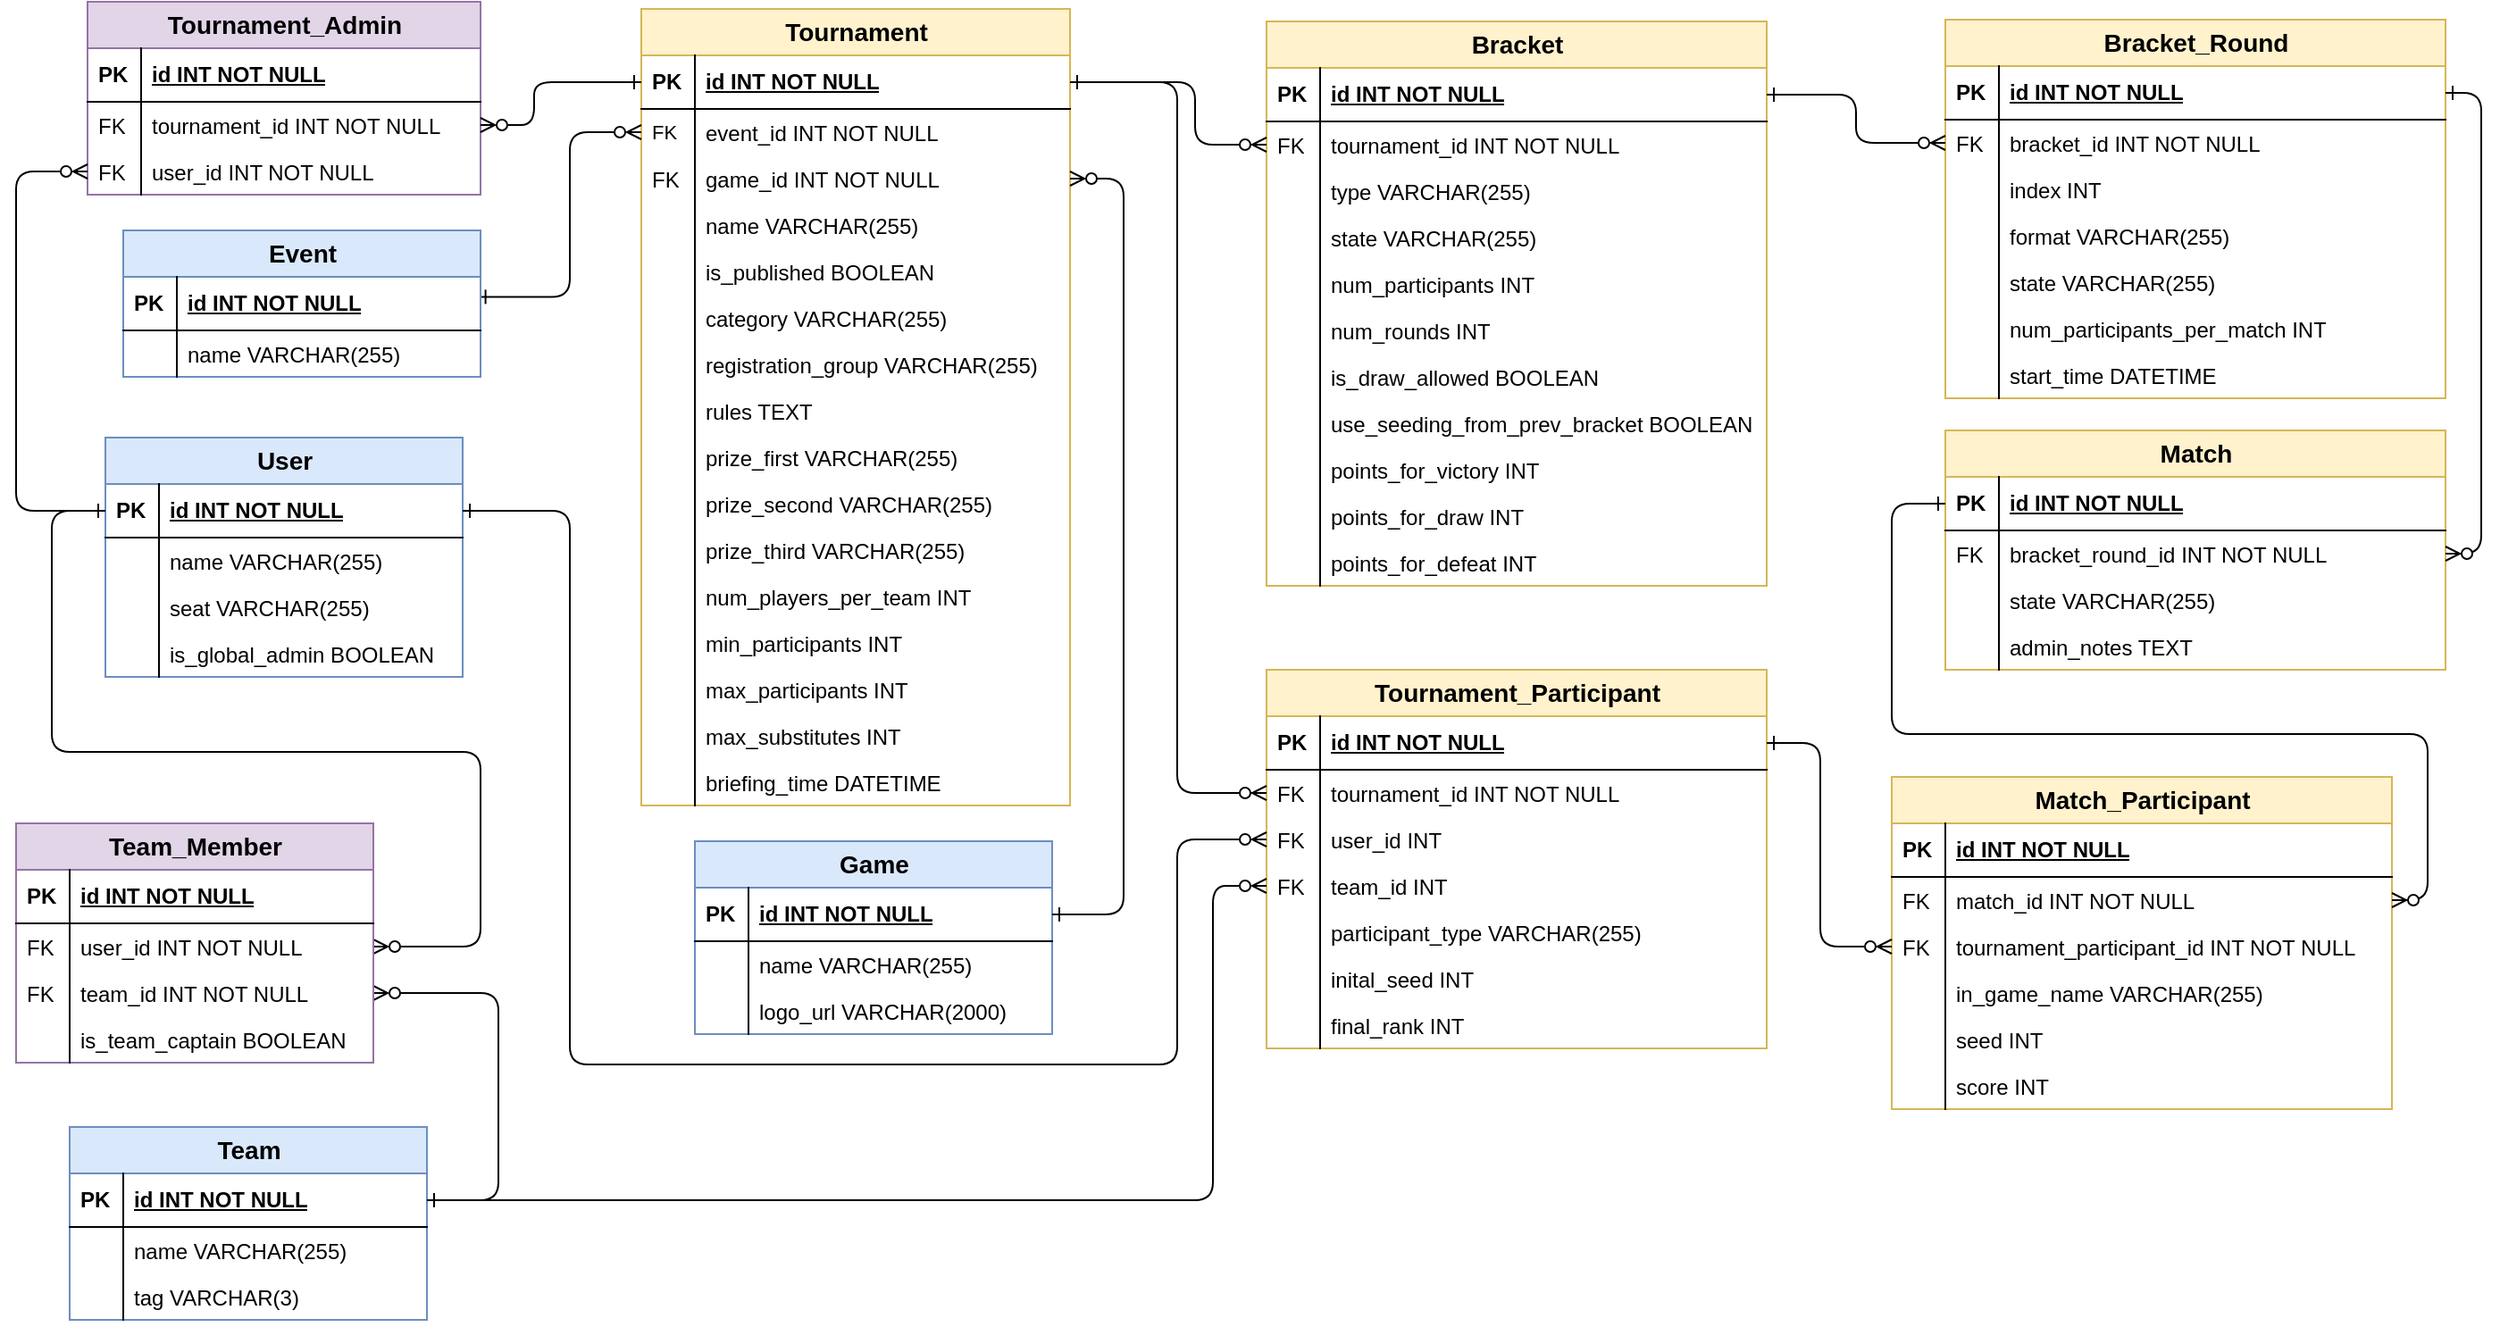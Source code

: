 <mxfile version="26.0.16">
  <diagram name="Page-1" id="e56a1550-8fbb-45ad-956c-1786394a9013">
    <mxGraphModel dx="1728" dy="997" grid="1" gridSize="10" guides="1" tooltips="1" connect="1" arrows="1" fold="1" page="1" pageScale="1" pageWidth="1100" pageHeight="850" background="none" math="0" shadow="0">
      <root>
        <mxCell id="0" />
        <mxCell id="1" parent="0" />
        <mxCell id="2e49270ec7c68f3f-8" value="Tournament" style="swimlane;html=1;fontStyle=1;childLayout=stackLayout;horizontal=1;startSize=26;fillColor=#fff2cc;horizontalStack=0;resizeParent=1;resizeLast=0;collapsible=1;marginBottom=0;swimlaneFillColor=#ffffff;align=center;rounded=0;shadow=0;comic=0;labelBackgroundColor=none;strokeWidth=1;fontFamily=Helvetica;fontSize=14;swimlaneLine=1;strokeColor=#d6b656;" parent="1" vertex="1">
          <mxGeometry x="380" y="54" width="240" height="446" as="geometry" />
        </mxCell>
        <mxCell id="2e49270ec7c68f3f-9" value="id INT NOT NULL" style="shape=partialRectangle;top=0;left=0;right=0;bottom=1;html=1;align=left;verticalAlign=middle;fillColor=none;spacingLeft=34;spacingRight=4;whiteSpace=wrap;overflow=hidden;rotatable=0;points=[[0,0.5],[1,0.5]];portConstraint=eastwest;dropTarget=0;fontStyle=5;" parent="2e49270ec7c68f3f-8" vertex="1">
          <mxGeometry y="26" width="240" height="30" as="geometry" />
        </mxCell>
        <mxCell id="2e49270ec7c68f3f-10" value="PK" style="shape=partialRectangle;top=0;left=0;bottom=0;html=1;fillColor=none;align=left;verticalAlign=middle;spacingLeft=4;spacingRight=4;whiteSpace=wrap;overflow=hidden;rotatable=0;points=[];portConstraint=eastwest;part=1;fontStyle=1" parent="2e49270ec7c68f3f-9" vertex="1" connectable="0">
          <mxGeometry width="30" height="30" as="geometry" />
        </mxCell>
        <mxCell id="2e49270ec7c68f3f-11" value="event_id INT NOT NULL" style="shape=partialRectangle;top=0;left=0;right=0;bottom=0;html=1;align=left;verticalAlign=top;fillColor=none;spacingLeft=34;spacingRight=4;whiteSpace=wrap;overflow=hidden;rotatable=0;points=[[0,0.5],[1,0.5]];portConstraint=eastwest;dropTarget=0;" parent="2e49270ec7c68f3f-8" vertex="1">
          <mxGeometry y="56" width="240" height="26" as="geometry" />
        </mxCell>
        <mxCell id="2e49270ec7c68f3f-12" value="FK" style="shape=partialRectangle;top=0;left=0;bottom=0;html=1;fillColor=none;align=left;verticalAlign=top;spacingLeft=4;spacingRight=4;whiteSpace=wrap;overflow=hidden;rotatable=0;points=[];portConstraint=eastwest;part=1;fontSize=11;" parent="2e49270ec7c68f3f-11" vertex="1" connectable="0">
          <mxGeometry width="30" height="26" as="geometry" />
        </mxCell>
        <mxCell id="GfznosDIrA6VitvMywYo-1" value="game_id INT NOT NULL" style="shape=partialRectangle;top=0;left=0;right=0;bottom=0;html=1;align=left;verticalAlign=top;fillColor=none;spacingLeft=34;spacingRight=4;whiteSpace=wrap;overflow=hidden;rotatable=0;points=[[0,0.5],[1,0.5]];portConstraint=eastwest;dropTarget=0;" parent="2e49270ec7c68f3f-8" vertex="1">
          <mxGeometry y="82" width="240" height="26" as="geometry" />
        </mxCell>
        <mxCell id="GfznosDIrA6VitvMywYo-2" value="FK" style="shape=partialRectangle;top=0;left=0;bottom=0;html=1;fillColor=none;align=left;verticalAlign=top;spacingLeft=4;spacingRight=4;whiteSpace=wrap;overflow=hidden;rotatable=0;points=[];portConstraint=eastwest;part=1;" parent="GfznosDIrA6VitvMywYo-1" vertex="1" connectable="0">
          <mxGeometry width="30" height="26" as="geometry" />
        </mxCell>
        <mxCell id="2e49270ec7c68f3f-13" value="name VARCHAR(255)" style="shape=partialRectangle;top=0;left=0;right=0;bottom=0;html=1;align=left;verticalAlign=top;fillColor=none;spacingLeft=34;spacingRight=4;whiteSpace=wrap;overflow=hidden;rotatable=0;points=[[0,0.5],[1,0.5]];portConstraint=eastwest;dropTarget=0;" parent="2e49270ec7c68f3f-8" vertex="1">
          <mxGeometry y="108" width="240" height="26" as="geometry" />
        </mxCell>
        <mxCell id="2e49270ec7c68f3f-14" value="" style="shape=partialRectangle;top=0;left=0;bottom=0;html=1;fillColor=none;align=left;verticalAlign=top;spacingLeft=4;spacingRight=4;whiteSpace=wrap;overflow=hidden;rotatable=0;points=[];portConstraint=eastwest;part=1;" parent="2e49270ec7c68f3f-13" vertex="1" connectable="0">
          <mxGeometry width="30" height="26" as="geometry" />
        </mxCell>
        <mxCell id="1b3fJF-gSyfchCHvtLFy-34" value="is_published BOOLEAN" style="shape=partialRectangle;top=0;left=0;right=0;bottom=0;html=1;align=left;verticalAlign=top;fillColor=none;spacingLeft=34;spacingRight=4;whiteSpace=wrap;overflow=hidden;rotatable=0;points=[[0,0.5],[1,0.5]];portConstraint=eastwest;dropTarget=0;" parent="2e49270ec7c68f3f-8" vertex="1">
          <mxGeometry y="134" width="240" height="26" as="geometry" />
        </mxCell>
        <mxCell id="1b3fJF-gSyfchCHvtLFy-35" value="" style="shape=partialRectangle;top=0;left=0;bottom=0;html=1;fillColor=none;align=left;verticalAlign=top;spacingLeft=4;spacingRight=4;whiteSpace=wrap;overflow=hidden;rotatable=0;points=[];portConstraint=eastwest;part=1;" parent="1b3fJF-gSyfchCHvtLFy-34" vertex="1" connectable="0">
          <mxGeometry width="30" height="26" as="geometry" />
        </mxCell>
        <mxCell id="2e49270ec7c68f3f-15" value="category VARCHAR(255)" style="shape=partialRectangle;top=0;left=0;right=0;bottom=0;html=1;align=left;verticalAlign=top;fillColor=none;spacingLeft=34;spacingRight=4;whiteSpace=wrap;overflow=hidden;rotatable=0;points=[[0,0.5],[1,0.5]];portConstraint=eastwest;dropTarget=0;" parent="2e49270ec7c68f3f-8" vertex="1">
          <mxGeometry y="160" width="240" height="26" as="geometry" />
        </mxCell>
        <mxCell id="2e49270ec7c68f3f-16" value="" style="shape=partialRectangle;top=0;left=0;bottom=0;html=1;fillColor=none;align=left;verticalAlign=top;spacingLeft=4;spacingRight=4;whiteSpace=wrap;overflow=hidden;rotatable=0;points=[];portConstraint=eastwest;part=1;" parent="2e49270ec7c68f3f-15" vertex="1" connectable="0">
          <mxGeometry width="30" height="26" as="geometry" />
        </mxCell>
        <mxCell id="1b3fJF-gSyfchCHvtLFy-36" value="registration_group VARCHAR(255)" style="shape=partialRectangle;top=0;left=0;right=0;bottom=0;html=1;align=left;verticalAlign=top;fillColor=none;spacingLeft=34;spacingRight=4;whiteSpace=wrap;overflow=hidden;rotatable=0;points=[[0,0.5],[1,0.5]];portConstraint=eastwest;dropTarget=0;" parent="2e49270ec7c68f3f-8" vertex="1">
          <mxGeometry y="186" width="240" height="26" as="geometry" />
        </mxCell>
        <mxCell id="1b3fJF-gSyfchCHvtLFy-37" value="" style="shape=partialRectangle;top=0;left=0;bottom=0;html=1;fillColor=none;align=left;verticalAlign=top;spacingLeft=4;spacingRight=4;whiteSpace=wrap;overflow=hidden;rotatable=0;points=[];portConstraint=eastwest;part=1;" parent="1b3fJF-gSyfchCHvtLFy-36" vertex="1" connectable="0">
          <mxGeometry width="30" height="26" as="geometry" />
        </mxCell>
        <mxCell id="fRaRHM7b2rhpV97zPJQO-42" value="rules TEXT" style="shape=partialRectangle;top=0;left=0;right=0;bottom=0;html=1;align=left;verticalAlign=top;fillColor=none;spacingLeft=34;spacingRight=4;whiteSpace=wrap;overflow=hidden;rotatable=0;points=[[0,0.5],[1,0.5]];portConstraint=eastwest;dropTarget=0;" parent="2e49270ec7c68f3f-8" vertex="1">
          <mxGeometry y="212" width="240" height="26" as="geometry" />
        </mxCell>
        <mxCell id="fRaRHM7b2rhpV97zPJQO-43" value="" style="shape=partialRectangle;top=0;left=0;bottom=0;html=1;fillColor=none;align=left;verticalAlign=top;spacingLeft=4;spacingRight=4;whiteSpace=wrap;overflow=hidden;rotatable=0;points=[];portConstraint=eastwest;part=1;" parent="fRaRHM7b2rhpV97zPJQO-42" vertex="1" connectable="0">
          <mxGeometry width="30" height="26" as="geometry" />
        </mxCell>
        <mxCell id="fRaRHM7b2rhpV97zPJQO-53" value="prize_first VARCHAR(255)" style="shape=partialRectangle;top=0;left=0;right=0;bottom=0;html=1;align=left;verticalAlign=top;fillColor=none;spacingLeft=34;spacingRight=4;whiteSpace=wrap;overflow=hidden;rotatable=0;points=[[0,0.5],[1,0.5]];portConstraint=eastwest;dropTarget=0;" parent="2e49270ec7c68f3f-8" vertex="1">
          <mxGeometry y="238" width="240" height="26" as="geometry" />
        </mxCell>
        <mxCell id="fRaRHM7b2rhpV97zPJQO-54" value="" style="shape=partialRectangle;top=0;left=0;bottom=0;html=1;fillColor=none;align=left;verticalAlign=top;spacingLeft=4;spacingRight=4;whiteSpace=wrap;overflow=hidden;rotatable=0;points=[];portConstraint=eastwest;part=1;fontSize=11;" parent="fRaRHM7b2rhpV97zPJQO-53" vertex="1" connectable="0">
          <mxGeometry width="30" height="26" as="geometry" />
        </mxCell>
        <mxCell id="2e49270ec7c68f3f-17" value="prize_second VARCHAR(255)" style="shape=partialRectangle;top=0;left=0;right=0;bottom=0;html=1;align=left;verticalAlign=top;fillColor=none;spacingLeft=34;spacingRight=4;whiteSpace=wrap;overflow=hidden;rotatable=0;points=[[0,0.5],[1,0.5]];portConstraint=eastwest;dropTarget=0;" parent="2e49270ec7c68f3f-8" vertex="1">
          <mxGeometry y="264" width="240" height="26" as="geometry" />
        </mxCell>
        <mxCell id="2e49270ec7c68f3f-18" value="" style="shape=partialRectangle;top=0;left=0;bottom=0;html=1;fillColor=none;align=left;verticalAlign=top;spacingLeft=4;spacingRight=4;whiteSpace=wrap;overflow=hidden;rotatable=0;points=[];portConstraint=eastwest;part=1;" parent="2e49270ec7c68f3f-17" vertex="1" connectable="0">
          <mxGeometry width="30" height="26" as="geometry" />
        </mxCell>
        <mxCell id="8nVqn9F7mRkCLRHkXSz2-2" value="prize_third VARCHAR(255)" style="shape=partialRectangle;top=0;left=0;right=0;bottom=0;html=1;align=left;verticalAlign=top;fillColor=none;spacingLeft=34;spacingRight=4;whiteSpace=wrap;overflow=hidden;rotatable=0;points=[[0,0.5],[1,0.5]];portConstraint=eastwest;dropTarget=0;" parent="2e49270ec7c68f3f-8" vertex="1">
          <mxGeometry y="290" width="240" height="26" as="geometry" />
        </mxCell>
        <mxCell id="8nVqn9F7mRkCLRHkXSz2-3" value="" style="shape=partialRectangle;top=0;left=0;bottom=0;html=1;fillColor=none;align=left;verticalAlign=top;spacingLeft=4;spacingRight=4;whiteSpace=wrap;overflow=hidden;rotatable=0;points=[];portConstraint=eastwest;part=1;" parent="8nVqn9F7mRkCLRHkXSz2-2" vertex="1" connectable="0">
          <mxGeometry width="30" height="26" as="geometry" />
        </mxCell>
        <mxCell id="8nVqn9F7mRkCLRHkXSz2-4" value="num_players_per_team INT" style="shape=partialRectangle;top=0;left=0;right=0;bottom=0;html=1;align=left;verticalAlign=top;fillColor=none;spacingLeft=34;spacingRight=4;whiteSpace=wrap;overflow=hidden;rotatable=0;points=[[0,0.5],[1,0.5]];portConstraint=eastwest;dropTarget=0;" parent="2e49270ec7c68f3f-8" vertex="1">
          <mxGeometry y="316" width="240" height="26" as="geometry" />
        </mxCell>
        <mxCell id="8nVqn9F7mRkCLRHkXSz2-5" value="" style="shape=partialRectangle;top=0;left=0;bottom=0;html=1;fillColor=none;align=left;verticalAlign=top;spacingLeft=4;spacingRight=4;whiteSpace=wrap;overflow=hidden;rotatable=0;points=[];portConstraint=eastwest;part=1;" parent="8nVqn9F7mRkCLRHkXSz2-4" vertex="1" connectable="0">
          <mxGeometry width="30" height="26" as="geometry" />
        </mxCell>
        <mxCell id="8nVqn9F7mRkCLRHkXSz2-6" value="min_participants INT" style="shape=partialRectangle;top=0;left=0;right=0;bottom=0;html=1;align=left;verticalAlign=top;fillColor=none;spacingLeft=34;spacingRight=4;whiteSpace=wrap;overflow=hidden;rotatable=0;points=[[0,0.5],[1,0.5]];portConstraint=eastwest;dropTarget=0;" parent="2e49270ec7c68f3f-8" vertex="1">
          <mxGeometry y="342" width="240" height="26" as="geometry" />
        </mxCell>
        <mxCell id="8nVqn9F7mRkCLRHkXSz2-7" value="" style="shape=partialRectangle;top=0;left=0;bottom=0;html=1;fillColor=none;align=left;verticalAlign=top;spacingLeft=4;spacingRight=4;whiteSpace=wrap;overflow=hidden;rotatable=0;points=[];portConstraint=eastwest;part=1;" parent="8nVqn9F7mRkCLRHkXSz2-6" vertex="1" connectable="0">
          <mxGeometry width="30" height="26" as="geometry" />
        </mxCell>
        <mxCell id="8nVqn9F7mRkCLRHkXSz2-8" value="max_participants INT" style="shape=partialRectangle;top=0;left=0;right=0;bottom=0;html=1;align=left;verticalAlign=top;fillColor=none;spacingLeft=34;spacingRight=4;whiteSpace=wrap;overflow=hidden;rotatable=0;points=[[0,0.5],[1,0.5]];portConstraint=eastwest;dropTarget=0;" parent="2e49270ec7c68f3f-8" vertex="1">
          <mxGeometry y="368" width="240" height="26" as="geometry" />
        </mxCell>
        <mxCell id="8nVqn9F7mRkCLRHkXSz2-9" value="" style="shape=partialRectangle;top=0;left=0;bottom=0;html=1;fillColor=none;align=left;verticalAlign=top;spacingLeft=4;spacingRight=4;whiteSpace=wrap;overflow=hidden;rotatable=0;points=[];portConstraint=eastwest;part=1;" parent="8nVqn9F7mRkCLRHkXSz2-8" vertex="1" connectable="0">
          <mxGeometry width="30" height="26" as="geometry" />
        </mxCell>
        <mxCell id="kWxRQ9MI3vMehOKCleWa-1" value="max_substitutes INT" style="shape=partialRectangle;top=0;left=0;right=0;bottom=0;html=1;align=left;verticalAlign=top;fillColor=none;spacingLeft=34;spacingRight=4;whiteSpace=wrap;overflow=hidden;rotatable=0;points=[[0,0.5],[1,0.5]];portConstraint=eastwest;dropTarget=0;" vertex="1" parent="2e49270ec7c68f3f-8">
          <mxGeometry y="394" width="240" height="26" as="geometry" />
        </mxCell>
        <mxCell id="kWxRQ9MI3vMehOKCleWa-2" value="" style="shape=partialRectangle;top=0;left=0;bottom=0;html=1;fillColor=none;align=left;verticalAlign=top;spacingLeft=4;spacingRight=4;whiteSpace=wrap;overflow=hidden;rotatable=0;points=[];portConstraint=eastwest;part=1;" vertex="1" connectable="0" parent="kWxRQ9MI3vMehOKCleWa-1">
          <mxGeometry width="30" height="26" as="geometry" />
        </mxCell>
        <mxCell id="1b3fJF-gSyfchCHvtLFy-38" value="briefing_time DATETIME" style="shape=partialRectangle;top=0;left=0;right=0;bottom=0;html=1;align=left;verticalAlign=top;fillColor=none;spacingLeft=34;spacingRight=4;whiteSpace=wrap;overflow=hidden;rotatable=0;points=[[0,0.5],[1,0.5]];portConstraint=eastwest;dropTarget=0;" parent="2e49270ec7c68f3f-8" vertex="1">
          <mxGeometry y="420" width="240" height="26" as="geometry" />
        </mxCell>
        <mxCell id="1b3fJF-gSyfchCHvtLFy-39" value="" style="shape=partialRectangle;top=0;left=0;bottom=0;html=1;fillColor=none;align=left;verticalAlign=top;spacingLeft=4;spacingRight=4;whiteSpace=wrap;overflow=hidden;rotatable=0;points=[];portConstraint=eastwest;part=1;" parent="1b3fJF-gSyfchCHvtLFy-38" vertex="1" connectable="0">
          <mxGeometry width="30" height="26" as="geometry" />
        </mxCell>
        <mxCell id="2e49270ec7c68f3f-57" value="" style="edgeStyle=orthogonalEdgeStyle;html=1;endArrow=ERone;startArrow=ERzeroToMany;labelBackgroundColor=none;fontFamily=Verdana;fontSize=14;endFill=0;startFill=0;exitX=0;exitY=0.5;exitDx=0;exitDy=0;entryX=0.994;entryY=0.373;entryDx=0;entryDy=0;entryPerimeter=0;rounded=1;curved=0;" parent="1" source="2e49270ec7c68f3f-11" target="fRaRHM7b2rhpV97zPJQO-6" edge="1">
          <mxGeometry width="100" height="100" relative="1" as="geometry">
            <mxPoint x="460" y="151" as="sourcePoint" />
            <mxPoint x="300" y="120" as="targetPoint" />
            <Array as="points">
              <mxPoint x="340" y="123" />
              <mxPoint x="340" y="215" />
            </Array>
          </mxGeometry>
        </mxCell>
        <mxCell id="fRaRHM7b2rhpV97zPJQO-5" value="Event" style="swimlane;html=1;fontStyle=1;childLayout=stackLayout;horizontal=1;startSize=26;fillColor=#dae8fc;horizontalStack=0;resizeParent=1;resizeLast=0;collapsible=1;marginBottom=0;swimlaneFillColor=#ffffff;align=center;rounded=0;shadow=0;comic=0;labelBackgroundColor=none;strokeWidth=1;fontFamily=Helvetica;fontSize=14;strokeColor=#6c8ebf;" parent="1" vertex="1">
          <mxGeometry x="90" y="178" width="200" height="82" as="geometry" />
        </mxCell>
        <mxCell id="fRaRHM7b2rhpV97zPJQO-6" value="id INT NOT NULL" style="shape=partialRectangle;top=0;left=0;right=0;bottom=1;html=1;align=left;verticalAlign=middle;fillColor=none;spacingLeft=34;spacingRight=4;whiteSpace=wrap;overflow=hidden;rotatable=0;points=[[0,0.5],[1,0.5]];portConstraint=eastwest;dropTarget=0;fontStyle=5;" parent="fRaRHM7b2rhpV97zPJQO-5" vertex="1">
          <mxGeometry y="26" width="200" height="30" as="geometry" />
        </mxCell>
        <mxCell id="fRaRHM7b2rhpV97zPJQO-7" value="&lt;b&gt;PK&lt;/b&gt;" style="shape=partialRectangle;top=0;left=0;bottom=0;html=1;fillColor=none;align=left;verticalAlign=middle;spacingLeft=4;spacingRight=4;whiteSpace=wrap;overflow=hidden;rotatable=0;points=[];portConstraint=eastwest;part=1;" parent="fRaRHM7b2rhpV97zPJQO-6" vertex="1" connectable="0">
          <mxGeometry width="30" height="30" as="geometry" />
        </mxCell>
        <mxCell id="fRaRHM7b2rhpV97zPJQO-8" value="name VARCHAR(255)" style="shape=partialRectangle;top=0;left=0;right=0;bottom=0;html=1;align=left;verticalAlign=top;fillColor=none;spacingLeft=34;spacingRight=4;whiteSpace=wrap;overflow=hidden;rotatable=0;points=[[0,0.5],[1,0.5]];portConstraint=eastwest;dropTarget=0;" parent="fRaRHM7b2rhpV97zPJQO-5" vertex="1">
          <mxGeometry y="56" width="200" height="26" as="geometry" />
        </mxCell>
        <mxCell id="fRaRHM7b2rhpV97zPJQO-9" value="" style="shape=partialRectangle;top=0;left=0;bottom=0;html=1;fillColor=none;align=left;verticalAlign=top;spacingLeft=4;spacingRight=4;whiteSpace=wrap;overflow=hidden;rotatable=0;points=[];portConstraint=eastwest;part=1;" parent="fRaRHM7b2rhpV97zPJQO-8" vertex="1" connectable="0">
          <mxGeometry width="30" height="26" as="geometry" />
        </mxCell>
        <mxCell id="fRaRHM7b2rhpV97zPJQO-57" value="Bracket" style="swimlane;html=1;fontStyle=1;childLayout=stackLayout;horizontal=1;startSize=26;fillColor=#fff2cc;horizontalStack=0;resizeParent=1;resizeLast=0;collapsible=1;marginBottom=0;swimlaneFillColor=#ffffff;align=center;rounded=0;shadow=0;comic=0;labelBackgroundColor=none;strokeWidth=1;fontFamily=Helvetica;fontSize=14;strokeColor=#d6b656;" parent="1" vertex="1">
          <mxGeometry x="730" y="61" width="280" height="316" as="geometry" />
        </mxCell>
        <mxCell id="fRaRHM7b2rhpV97zPJQO-58" value="id INT NOT NULL" style="shape=partialRectangle;top=0;left=0;right=0;bottom=1;html=1;align=left;verticalAlign=middle;fillColor=none;spacingLeft=34;spacingRight=4;whiteSpace=wrap;overflow=hidden;rotatable=0;points=[[0,0.5],[1,0.5]];portConstraint=eastwest;dropTarget=0;fontStyle=5;" parent="fRaRHM7b2rhpV97zPJQO-57" vertex="1">
          <mxGeometry y="26" width="280" height="30" as="geometry" />
        </mxCell>
        <mxCell id="fRaRHM7b2rhpV97zPJQO-59" value="&lt;b&gt;PK&lt;/b&gt;" style="shape=partialRectangle;top=0;left=0;bottom=0;html=1;fillColor=none;align=left;verticalAlign=middle;spacingLeft=4;spacingRight=4;whiteSpace=wrap;overflow=hidden;rotatable=0;points=[];portConstraint=eastwest;part=1;" parent="fRaRHM7b2rhpV97zPJQO-58" vertex="1" connectable="0">
          <mxGeometry width="30" height="30" as="geometry" />
        </mxCell>
        <mxCell id="fRaRHM7b2rhpV97zPJQO-60" value="tournament_id INT NOT NULL" style="shape=partialRectangle;top=0;left=0;right=0;bottom=0;html=1;align=left;verticalAlign=top;fillColor=none;spacingLeft=34;spacingRight=4;whiteSpace=wrap;overflow=hidden;rotatable=0;points=[[0,0.5],[1,0.5]];portConstraint=eastwest;dropTarget=0;" parent="fRaRHM7b2rhpV97zPJQO-57" vertex="1">
          <mxGeometry y="56" width="280" height="26" as="geometry" />
        </mxCell>
        <mxCell id="fRaRHM7b2rhpV97zPJQO-61" value="FK" style="shape=partialRectangle;top=0;left=0;bottom=0;html=1;fillColor=none;align=left;verticalAlign=top;spacingLeft=4;spacingRight=4;whiteSpace=wrap;overflow=hidden;rotatable=0;points=[];portConstraint=eastwest;part=1;" parent="fRaRHM7b2rhpV97zPJQO-60" vertex="1" connectable="0">
          <mxGeometry width="30" height="26" as="geometry" />
        </mxCell>
        <mxCell id="fRaRHM7b2rhpV97zPJQO-62" value="type VARCHAR(255)" style="shape=partialRectangle;top=0;left=0;right=0;bottom=0;html=1;align=left;verticalAlign=top;fillColor=none;spacingLeft=34;spacingRight=4;whiteSpace=wrap;overflow=hidden;rotatable=0;points=[[0,0.5],[1,0.5]];portConstraint=eastwest;dropTarget=0;" parent="fRaRHM7b2rhpV97zPJQO-57" vertex="1">
          <mxGeometry y="82" width="280" height="26" as="geometry" />
        </mxCell>
        <mxCell id="fRaRHM7b2rhpV97zPJQO-63" value="" style="shape=partialRectangle;top=0;left=0;bottom=0;html=1;fillColor=none;align=left;verticalAlign=top;spacingLeft=4;spacingRight=4;whiteSpace=wrap;overflow=hidden;rotatable=0;points=[];portConstraint=eastwest;part=1;" parent="fRaRHM7b2rhpV97zPJQO-62" vertex="1" connectable="0">
          <mxGeometry width="30" height="26" as="geometry" />
        </mxCell>
        <mxCell id="8nVqn9F7mRkCLRHkXSz2-12" value="state VARCHAR(255)" style="shape=partialRectangle;top=0;left=0;right=0;bottom=0;html=1;align=left;verticalAlign=top;fillColor=none;spacingLeft=34;spacingRight=4;whiteSpace=wrap;overflow=hidden;rotatable=0;points=[[0,0.5],[1,0.5]];portConstraint=eastwest;dropTarget=0;" parent="fRaRHM7b2rhpV97zPJQO-57" vertex="1">
          <mxGeometry y="108" width="280" height="26" as="geometry" />
        </mxCell>
        <mxCell id="8nVqn9F7mRkCLRHkXSz2-13" value="" style="shape=partialRectangle;top=0;left=0;bottom=0;html=1;fillColor=none;align=left;verticalAlign=top;spacingLeft=4;spacingRight=4;whiteSpace=wrap;overflow=hidden;rotatable=0;points=[];portConstraint=eastwest;part=1;" parent="8nVqn9F7mRkCLRHkXSz2-12" vertex="1" connectable="0">
          <mxGeometry width="30" height="26" as="geometry" />
        </mxCell>
        <mxCell id="8nVqn9F7mRkCLRHkXSz2-10" value="num_participants INT" style="shape=partialRectangle;top=0;left=0;right=0;bottom=0;html=1;align=left;verticalAlign=top;fillColor=none;spacingLeft=34;spacingRight=4;whiteSpace=wrap;overflow=hidden;rotatable=0;points=[[0,0.5],[1,0.5]];portConstraint=eastwest;dropTarget=0;" parent="fRaRHM7b2rhpV97zPJQO-57" vertex="1">
          <mxGeometry y="134" width="280" height="26" as="geometry" />
        </mxCell>
        <mxCell id="8nVqn9F7mRkCLRHkXSz2-11" value="" style="shape=partialRectangle;top=0;left=0;bottom=0;html=1;fillColor=none;align=left;verticalAlign=top;spacingLeft=4;spacingRight=4;whiteSpace=wrap;overflow=hidden;rotatable=0;points=[];portConstraint=eastwest;part=1;" parent="8nVqn9F7mRkCLRHkXSz2-10" vertex="1" connectable="0">
          <mxGeometry width="30" height="26" as="geometry" />
        </mxCell>
        <mxCell id="8nVqn9F7mRkCLRHkXSz2-14" value="num_rounds INT" style="shape=partialRectangle;top=0;left=0;right=0;bottom=0;html=1;align=left;verticalAlign=top;fillColor=none;spacingLeft=34;spacingRight=4;whiteSpace=wrap;overflow=hidden;rotatable=0;points=[[0,0.5],[1,0.5]];portConstraint=eastwest;dropTarget=0;" parent="fRaRHM7b2rhpV97zPJQO-57" vertex="1">
          <mxGeometry y="160" width="280" height="26" as="geometry" />
        </mxCell>
        <mxCell id="8nVqn9F7mRkCLRHkXSz2-15" value="" style="shape=partialRectangle;top=0;left=0;bottom=0;html=1;fillColor=none;align=left;verticalAlign=top;spacingLeft=4;spacingRight=4;whiteSpace=wrap;overflow=hidden;rotatable=0;points=[];portConstraint=eastwest;part=1;" parent="8nVqn9F7mRkCLRHkXSz2-14" vertex="1" connectable="0">
          <mxGeometry width="30" height="26" as="geometry" />
        </mxCell>
        <mxCell id="8nVqn9F7mRkCLRHkXSz2-16" value="is_draw_allowed BOOLEAN" style="shape=partialRectangle;top=0;left=0;right=0;bottom=0;html=1;align=left;verticalAlign=top;fillColor=none;spacingLeft=34;spacingRight=4;whiteSpace=wrap;overflow=hidden;rotatable=0;points=[[0,0.5],[1,0.5]];portConstraint=eastwest;dropTarget=0;" parent="fRaRHM7b2rhpV97zPJQO-57" vertex="1">
          <mxGeometry y="186" width="280" height="26" as="geometry" />
        </mxCell>
        <mxCell id="8nVqn9F7mRkCLRHkXSz2-17" value="" style="shape=partialRectangle;top=0;left=0;bottom=0;html=1;fillColor=none;align=left;verticalAlign=top;spacingLeft=4;spacingRight=4;whiteSpace=wrap;overflow=hidden;rotatable=0;points=[];portConstraint=eastwest;part=1;" parent="8nVqn9F7mRkCLRHkXSz2-16" vertex="1" connectable="0">
          <mxGeometry width="30" height="26" as="geometry" />
        </mxCell>
        <mxCell id="8nVqn9F7mRkCLRHkXSz2-18" value="use_seeding_from_prev_bracket BOOLEAN" style="shape=partialRectangle;top=0;left=0;right=0;bottom=0;html=1;align=left;verticalAlign=top;fillColor=none;spacingLeft=34;spacingRight=4;whiteSpace=wrap;overflow=hidden;rotatable=0;points=[[0,0.5],[1,0.5]];portConstraint=eastwest;dropTarget=0;" parent="fRaRHM7b2rhpV97zPJQO-57" vertex="1">
          <mxGeometry y="212" width="280" height="26" as="geometry" />
        </mxCell>
        <mxCell id="8nVqn9F7mRkCLRHkXSz2-19" value="" style="shape=partialRectangle;top=0;left=0;bottom=0;html=1;fillColor=none;align=left;verticalAlign=top;spacingLeft=4;spacingRight=4;whiteSpace=wrap;overflow=hidden;rotatable=0;points=[];portConstraint=eastwest;part=1;" parent="8nVqn9F7mRkCLRHkXSz2-18" vertex="1" connectable="0">
          <mxGeometry width="30" height="26" as="geometry" />
        </mxCell>
        <mxCell id="8nVqn9F7mRkCLRHkXSz2-20" value="points_for_victory INT" style="shape=partialRectangle;top=0;left=0;right=0;bottom=0;html=1;align=left;verticalAlign=top;fillColor=none;spacingLeft=34;spacingRight=4;whiteSpace=wrap;overflow=hidden;rotatable=0;points=[[0,0.5],[1,0.5]];portConstraint=eastwest;dropTarget=0;" parent="fRaRHM7b2rhpV97zPJQO-57" vertex="1">
          <mxGeometry y="238" width="280" height="26" as="geometry" />
        </mxCell>
        <mxCell id="8nVqn9F7mRkCLRHkXSz2-21" value="" style="shape=partialRectangle;top=0;left=0;bottom=0;html=1;fillColor=none;align=left;verticalAlign=top;spacingLeft=4;spacingRight=4;whiteSpace=wrap;overflow=hidden;rotatable=0;points=[];portConstraint=eastwest;part=1;" parent="8nVqn9F7mRkCLRHkXSz2-20" vertex="1" connectable="0">
          <mxGeometry width="30" height="26" as="geometry" />
        </mxCell>
        <mxCell id="8nVqn9F7mRkCLRHkXSz2-22" value="points_for_draw INT" style="shape=partialRectangle;top=0;left=0;right=0;bottom=0;html=1;align=left;verticalAlign=top;fillColor=none;spacingLeft=34;spacingRight=4;whiteSpace=wrap;overflow=hidden;rotatable=0;points=[[0,0.5],[1,0.5]];portConstraint=eastwest;dropTarget=0;" parent="fRaRHM7b2rhpV97zPJQO-57" vertex="1">
          <mxGeometry y="264" width="280" height="26" as="geometry" />
        </mxCell>
        <mxCell id="8nVqn9F7mRkCLRHkXSz2-23" value="" style="shape=partialRectangle;top=0;left=0;bottom=0;html=1;fillColor=none;align=left;verticalAlign=top;spacingLeft=4;spacingRight=4;whiteSpace=wrap;overflow=hidden;rotatable=0;points=[];portConstraint=eastwest;part=1;" parent="8nVqn9F7mRkCLRHkXSz2-22" vertex="1" connectable="0">
          <mxGeometry width="30" height="26" as="geometry" />
        </mxCell>
        <mxCell id="8nVqn9F7mRkCLRHkXSz2-24" value="points_for_defeat INT" style="shape=partialRectangle;top=0;left=0;right=0;bottom=0;html=1;align=left;verticalAlign=top;fillColor=none;spacingLeft=34;spacingRight=4;whiteSpace=wrap;overflow=hidden;rotatable=0;points=[[0,0.5],[1,0.5]];portConstraint=eastwest;dropTarget=0;" parent="fRaRHM7b2rhpV97zPJQO-57" vertex="1">
          <mxGeometry y="290" width="280" height="26" as="geometry" />
        </mxCell>
        <mxCell id="8nVqn9F7mRkCLRHkXSz2-25" value="" style="shape=partialRectangle;top=0;left=0;bottom=0;html=1;fillColor=none;align=left;verticalAlign=top;spacingLeft=4;spacingRight=4;whiteSpace=wrap;overflow=hidden;rotatable=0;points=[];portConstraint=eastwest;part=1;" parent="8nVqn9F7mRkCLRHkXSz2-24" vertex="1" connectable="0">
          <mxGeometry width="30" height="26" as="geometry" />
        </mxCell>
        <mxCell id="fRaRHM7b2rhpV97zPJQO-129" value="" style="edgeStyle=orthogonalEdgeStyle;html=1;endArrow=ERzeroToMany;startArrow=ERone;labelBackgroundColor=none;fontFamily=Verdana;fontSize=14;startFill=0;exitX=1;exitY=0.5;exitDx=0;exitDy=0;entryX=0;entryY=0.5;entryDx=0;entryDy=0;" parent="1" source="2e49270ec7c68f3f-9" target="fRaRHM7b2rhpV97zPJQO-60" edge="1">
          <mxGeometry width="100" height="100" relative="1" as="geometry">
            <mxPoint x="1070" y="380" as="sourcePoint" />
            <mxPoint x="830" y="850" as="targetPoint" />
            <Array as="points">
              <mxPoint x="690" y="95" />
              <mxPoint x="690" y="130" />
            </Array>
          </mxGeometry>
        </mxCell>
        <mxCell id="8nVqn9F7mRkCLRHkXSz2-26" value="Bracket_Round" style="swimlane;html=1;fontStyle=1;childLayout=stackLayout;horizontal=1;startSize=26;fillColor=#fff2cc;horizontalStack=0;resizeParent=1;resizeLast=0;collapsible=1;marginBottom=0;swimlaneFillColor=#ffffff;align=center;rounded=0;shadow=0;comic=0;labelBackgroundColor=none;strokeWidth=1;fontFamily=Helvetica;fontSize=14;strokeColor=#d6b656;" parent="1" vertex="1">
          <mxGeometry x="1110" y="60" width="280" height="212" as="geometry" />
        </mxCell>
        <mxCell id="8nVqn9F7mRkCLRHkXSz2-27" value="id INT NOT NULL" style="shape=partialRectangle;top=0;left=0;right=0;bottom=1;html=1;align=left;verticalAlign=middle;fillColor=none;spacingLeft=34;spacingRight=4;whiteSpace=wrap;overflow=hidden;rotatable=0;points=[[0,0.5],[1,0.5]];portConstraint=eastwest;dropTarget=0;fontStyle=5;" parent="8nVqn9F7mRkCLRHkXSz2-26" vertex="1">
          <mxGeometry y="26" width="280" height="30" as="geometry" />
        </mxCell>
        <mxCell id="8nVqn9F7mRkCLRHkXSz2-28" value="&lt;b&gt;PK&lt;/b&gt;" style="shape=partialRectangle;top=0;left=0;bottom=0;html=1;fillColor=none;align=left;verticalAlign=middle;spacingLeft=4;spacingRight=4;whiteSpace=wrap;overflow=hidden;rotatable=0;points=[];portConstraint=eastwest;part=1;" parent="8nVqn9F7mRkCLRHkXSz2-27" vertex="1" connectable="0">
          <mxGeometry width="30" height="30" as="geometry" />
        </mxCell>
        <mxCell id="8nVqn9F7mRkCLRHkXSz2-29" value="bracket_id INT NOT NULL" style="shape=partialRectangle;top=0;left=0;right=0;bottom=0;html=1;align=left;verticalAlign=top;fillColor=none;spacingLeft=34;spacingRight=4;whiteSpace=wrap;overflow=hidden;rotatable=0;points=[[0,0.5],[1,0.5]];portConstraint=eastwest;dropTarget=0;" parent="8nVqn9F7mRkCLRHkXSz2-26" vertex="1">
          <mxGeometry y="56" width="280" height="26" as="geometry" />
        </mxCell>
        <mxCell id="8nVqn9F7mRkCLRHkXSz2-30" value="FK" style="shape=partialRectangle;top=0;left=0;bottom=0;html=1;fillColor=none;align=left;verticalAlign=top;spacingLeft=4;spacingRight=4;whiteSpace=wrap;overflow=hidden;rotatable=0;points=[];portConstraint=eastwest;part=1;" parent="8nVqn9F7mRkCLRHkXSz2-29" vertex="1" connectable="0">
          <mxGeometry width="30" height="26" as="geometry" />
        </mxCell>
        <mxCell id="8nVqn9F7mRkCLRHkXSz2-31" value="index INT" style="shape=partialRectangle;top=0;left=0;right=0;bottom=0;html=1;align=left;verticalAlign=top;fillColor=none;spacingLeft=34;spacingRight=4;whiteSpace=wrap;overflow=hidden;rotatable=0;points=[[0,0.5],[1,0.5]];portConstraint=eastwest;dropTarget=0;" parent="8nVqn9F7mRkCLRHkXSz2-26" vertex="1">
          <mxGeometry y="82" width="280" height="26" as="geometry" />
        </mxCell>
        <mxCell id="8nVqn9F7mRkCLRHkXSz2-32" value="" style="shape=partialRectangle;top=0;left=0;bottom=0;html=1;fillColor=none;align=left;verticalAlign=top;spacingLeft=4;spacingRight=4;whiteSpace=wrap;overflow=hidden;rotatable=0;points=[];portConstraint=eastwest;part=1;" parent="8nVqn9F7mRkCLRHkXSz2-31" vertex="1" connectable="0">
          <mxGeometry width="30" height="26" as="geometry" />
        </mxCell>
        <mxCell id="8nVqn9F7mRkCLRHkXSz2-33" value="format VARCHAR(255)" style="shape=partialRectangle;top=0;left=0;right=0;bottom=0;html=1;align=left;verticalAlign=top;fillColor=none;spacingLeft=34;spacingRight=4;whiteSpace=wrap;overflow=hidden;rotatable=0;points=[[0,0.5],[1,0.5]];portConstraint=eastwest;dropTarget=0;" parent="8nVqn9F7mRkCLRHkXSz2-26" vertex="1">
          <mxGeometry y="108" width="280" height="26" as="geometry" />
        </mxCell>
        <mxCell id="8nVqn9F7mRkCLRHkXSz2-34" value="" style="shape=partialRectangle;top=0;left=0;bottom=0;html=1;fillColor=none;align=left;verticalAlign=top;spacingLeft=4;spacingRight=4;whiteSpace=wrap;overflow=hidden;rotatable=0;points=[];portConstraint=eastwest;part=1;" parent="8nVqn9F7mRkCLRHkXSz2-33" vertex="1" connectable="0">
          <mxGeometry width="30" height="26" as="geometry" />
        </mxCell>
        <mxCell id="8nVqn9F7mRkCLRHkXSz2-39" value="state VARCHAR(255)" style="shape=partialRectangle;top=0;left=0;right=0;bottom=0;html=1;align=left;verticalAlign=top;fillColor=none;spacingLeft=34;spacingRight=4;whiteSpace=wrap;overflow=hidden;rotatable=0;points=[[0,0.5],[1,0.5]];portConstraint=eastwest;dropTarget=0;" parent="8nVqn9F7mRkCLRHkXSz2-26" vertex="1">
          <mxGeometry y="134" width="280" height="26" as="geometry" />
        </mxCell>
        <mxCell id="8nVqn9F7mRkCLRHkXSz2-40" value="" style="shape=partialRectangle;top=0;left=0;bottom=0;html=1;fillColor=none;align=left;verticalAlign=top;spacingLeft=4;spacingRight=4;whiteSpace=wrap;overflow=hidden;rotatable=0;points=[];portConstraint=eastwest;part=1;" parent="8nVqn9F7mRkCLRHkXSz2-39" vertex="1" connectable="0">
          <mxGeometry width="30" height="26" as="geometry" />
        </mxCell>
        <mxCell id="8nVqn9F7mRkCLRHkXSz2-35" value="num_participants_per_match INT" style="shape=partialRectangle;top=0;left=0;right=0;bottom=0;html=1;align=left;verticalAlign=top;fillColor=none;spacingLeft=34;spacingRight=4;whiteSpace=wrap;overflow=hidden;rotatable=0;points=[[0,0.5],[1,0.5]];portConstraint=eastwest;dropTarget=0;" parent="8nVqn9F7mRkCLRHkXSz2-26" vertex="1">
          <mxGeometry y="160" width="280" height="26" as="geometry" />
        </mxCell>
        <mxCell id="8nVqn9F7mRkCLRHkXSz2-36" value="" style="shape=partialRectangle;top=0;left=0;bottom=0;html=1;fillColor=none;align=left;verticalAlign=top;spacingLeft=4;spacingRight=4;whiteSpace=wrap;overflow=hidden;rotatable=0;points=[];portConstraint=eastwest;part=1;" parent="8nVqn9F7mRkCLRHkXSz2-35" vertex="1" connectable="0">
          <mxGeometry width="30" height="26" as="geometry" />
        </mxCell>
        <mxCell id="8nVqn9F7mRkCLRHkXSz2-37" value="start_time DATETIME" style="shape=partialRectangle;top=0;left=0;right=0;bottom=0;html=1;align=left;verticalAlign=top;fillColor=none;spacingLeft=34;spacingRight=4;whiteSpace=wrap;overflow=hidden;rotatable=0;points=[[0,0.5],[1,0.5]];portConstraint=eastwest;dropTarget=0;" parent="8nVqn9F7mRkCLRHkXSz2-26" vertex="1">
          <mxGeometry y="186" width="280" height="26" as="geometry" />
        </mxCell>
        <mxCell id="8nVqn9F7mRkCLRHkXSz2-38" value="" style="shape=partialRectangle;top=0;left=0;bottom=0;html=1;fillColor=none;align=left;verticalAlign=top;spacingLeft=4;spacingRight=4;whiteSpace=wrap;overflow=hidden;rotatable=0;points=[];portConstraint=eastwest;part=1;" parent="8nVqn9F7mRkCLRHkXSz2-37" vertex="1" connectable="0">
          <mxGeometry width="30" height="26" as="geometry" />
        </mxCell>
        <mxCell id="8nVqn9F7mRkCLRHkXSz2-49" value="" style="edgeStyle=orthogonalEdgeStyle;html=1;endArrow=ERzeroToMany;startArrow=ERone;labelBackgroundColor=none;fontFamily=Verdana;fontSize=14;startFill=0;exitX=1;exitY=0.5;exitDx=0;exitDy=0;entryX=0;entryY=0.5;entryDx=0;entryDy=0;" parent="1" source="fRaRHM7b2rhpV97zPJQO-58" target="8nVqn9F7mRkCLRHkXSz2-29" edge="1">
          <mxGeometry width="100" height="100" relative="1" as="geometry">
            <mxPoint x="990" y="260" as="sourcePoint" />
            <mxPoint x="1060" y="424" as="targetPoint" />
            <Array as="points">
              <mxPoint x="1060" y="102" />
              <mxPoint x="1060" y="129" />
            </Array>
          </mxGeometry>
        </mxCell>
        <mxCell id="8nVqn9F7mRkCLRHkXSz2-50" value="User" style="swimlane;html=1;fontStyle=1;childLayout=stackLayout;horizontal=1;startSize=26;fillColor=#dae8fc;horizontalStack=0;resizeParent=1;resizeLast=0;collapsible=1;marginBottom=0;swimlaneFillColor=#ffffff;align=center;rounded=0;shadow=0;comic=0;labelBackgroundColor=none;strokeWidth=1;fontFamily=Helvetica;fontSize=14;strokeColor=#6c8ebf;" parent="1" vertex="1">
          <mxGeometry x="80" y="294" width="200" height="134" as="geometry" />
        </mxCell>
        <mxCell id="8nVqn9F7mRkCLRHkXSz2-51" value="id INT NOT NULL" style="shape=partialRectangle;top=0;left=0;right=0;bottom=1;html=1;align=left;verticalAlign=middle;fillColor=none;spacingLeft=34;spacingRight=4;whiteSpace=wrap;overflow=hidden;rotatable=0;points=[[0,0.5],[1,0.5]];portConstraint=eastwest;dropTarget=0;fontStyle=5;" parent="8nVqn9F7mRkCLRHkXSz2-50" vertex="1">
          <mxGeometry y="26" width="200" height="30" as="geometry" />
        </mxCell>
        <mxCell id="8nVqn9F7mRkCLRHkXSz2-52" value="&lt;b&gt;PK&lt;/b&gt;" style="shape=partialRectangle;top=0;left=0;bottom=0;html=1;fillColor=none;align=left;verticalAlign=middle;spacingLeft=4;spacingRight=4;whiteSpace=wrap;overflow=hidden;rotatable=0;points=[];portConstraint=eastwest;part=1;" parent="8nVqn9F7mRkCLRHkXSz2-51" vertex="1" connectable="0">
          <mxGeometry width="30" height="30" as="geometry" />
        </mxCell>
        <mxCell id="8nVqn9F7mRkCLRHkXSz2-53" value="name VARCHAR(255)" style="shape=partialRectangle;top=0;left=0;right=0;bottom=0;html=1;align=left;verticalAlign=top;fillColor=none;spacingLeft=34;spacingRight=4;whiteSpace=wrap;overflow=hidden;rotatable=0;points=[[0,0.5],[1,0.5]];portConstraint=eastwest;dropTarget=0;" parent="8nVqn9F7mRkCLRHkXSz2-50" vertex="1">
          <mxGeometry y="56" width="200" height="26" as="geometry" />
        </mxCell>
        <mxCell id="8nVqn9F7mRkCLRHkXSz2-54" value="" style="shape=partialRectangle;top=0;left=0;bottom=0;html=1;fillColor=none;align=left;verticalAlign=top;spacingLeft=4;spacingRight=4;whiteSpace=wrap;overflow=hidden;rotatable=0;points=[];portConstraint=eastwest;part=1;" parent="8nVqn9F7mRkCLRHkXSz2-53" vertex="1" connectable="0">
          <mxGeometry width="30" height="26" as="geometry" />
        </mxCell>
        <mxCell id="j7k2FUHL1dCIR6f3sE-u-55" value="seat VARCHAR(255)" style="shape=partialRectangle;top=0;left=0;right=0;bottom=0;html=1;align=left;verticalAlign=top;fillColor=none;spacingLeft=34;spacingRight=4;whiteSpace=wrap;overflow=hidden;rotatable=0;points=[[0,0.5],[1,0.5]];portConstraint=eastwest;dropTarget=0;" parent="8nVqn9F7mRkCLRHkXSz2-50" vertex="1">
          <mxGeometry y="82" width="200" height="26" as="geometry" />
        </mxCell>
        <mxCell id="j7k2FUHL1dCIR6f3sE-u-56" value="" style="shape=partialRectangle;top=0;left=0;bottom=0;html=1;fillColor=none;align=left;verticalAlign=top;spacingLeft=4;spacingRight=4;whiteSpace=wrap;overflow=hidden;rotatable=0;points=[];portConstraint=eastwest;part=1;" parent="j7k2FUHL1dCIR6f3sE-u-55" vertex="1" connectable="0">
          <mxGeometry width="30" height="26" as="geometry" />
        </mxCell>
        <mxCell id="8nVqn9F7mRkCLRHkXSz2-57" value="is_global_admin BOOLEAN" style="shape=partialRectangle;top=0;left=0;right=0;bottom=0;html=1;align=left;verticalAlign=top;fillColor=none;spacingLeft=34;spacingRight=4;whiteSpace=wrap;overflow=hidden;rotatable=0;points=[[0,0.5],[1,0.5]];portConstraint=eastwest;dropTarget=0;" parent="8nVqn9F7mRkCLRHkXSz2-50" vertex="1">
          <mxGeometry y="108" width="200" height="26" as="geometry" />
        </mxCell>
        <mxCell id="8nVqn9F7mRkCLRHkXSz2-58" value="" style="shape=partialRectangle;top=0;left=0;bottom=0;html=1;fillColor=none;align=left;verticalAlign=top;spacingLeft=4;spacingRight=4;whiteSpace=wrap;overflow=hidden;rotatable=0;points=[];portConstraint=eastwest;part=1;" parent="8nVqn9F7mRkCLRHkXSz2-57" vertex="1" connectable="0">
          <mxGeometry width="30" height="26" as="geometry" />
        </mxCell>
        <mxCell id="j7k2FUHL1dCIR6f3sE-u-1" value="Match" style="swimlane;html=1;fontStyle=1;childLayout=stackLayout;horizontal=1;startSize=26;fillColor=#fff2cc;horizontalStack=0;resizeParent=1;resizeLast=0;collapsible=1;marginBottom=0;swimlaneFillColor=#ffffff;align=center;rounded=0;shadow=0;comic=0;labelBackgroundColor=none;strokeWidth=1;fontFamily=Helvetica;fontSize=14;strokeColor=#d6b656;" parent="1" vertex="1">
          <mxGeometry x="1110" y="290" width="280" height="134" as="geometry" />
        </mxCell>
        <mxCell id="j7k2FUHL1dCIR6f3sE-u-2" value="id INT NOT NULL" style="shape=partialRectangle;top=0;left=0;right=0;bottom=1;html=1;align=left;verticalAlign=middle;fillColor=none;spacingLeft=34;spacingRight=4;whiteSpace=wrap;overflow=hidden;rotatable=0;points=[[0,0.5],[1,0.5]];portConstraint=eastwest;dropTarget=0;fontStyle=5;" parent="j7k2FUHL1dCIR6f3sE-u-1" vertex="1">
          <mxGeometry y="26" width="280" height="30" as="geometry" />
        </mxCell>
        <mxCell id="j7k2FUHL1dCIR6f3sE-u-3" value="&lt;b&gt;PK&lt;/b&gt;" style="shape=partialRectangle;top=0;left=0;bottom=0;html=1;fillColor=none;align=left;verticalAlign=middle;spacingLeft=4;spacingRight=4;whiteSpace=wrap;overflow=hidden;rotatable=0;points=[];portConstraint=eastwest;part=1;" parent="j7k2FUHL1dCIR6f3sE-u-2" vertex="1" connectable="0">
          <mxGeometry width="30" height="30" as="geometry" />
        </mxCell>
        <mxCell id="j7k2FUHL1dCIR6f3sE-u-4" value="bracket_round_id INT NOT NULL" style="shape=partialRectangle;top=0;left=0;right=0;bottom=0;html=1;align=left;verticalAlign=top;fillColor=none;spacingLeft=34;spacingRight=4;whiteSpace=wrap;overflow=hidden;rotatable=0;points=[[0,0.5],[1,0.5]];portConstraint=eastwest;dropTarget=0;" parent="j7k2FUHL1dCIR6f3sE-u-1" vertex="1">
          <mxGeometry y="56" width="280" height="26" as="geometry" />
        </mxCell>
        <mxCell id="j7k2FUHL1dCIR6f3sE-u-5" value="FK" style="shape=partialRectangle;top=0;left=0;bottom=0;html=1;fillColor=none;align=left;verticalAlign=top;spacingLeft=4;spacingRight=4;whiteSpace=wrap;overflow=hidden;rotatable=0;points=[];portConstraint=eastwest;part=1;" parent="j7k2FUHL1dCIR6f3sE-u-4" vertex="1" connectable="0">
          <mxGeometry width="30" height="26" as="geometry" />
        </mxCell>
        <mxCell id="j7k2FUHL1dCIR6f3sE-u-10" value="state VARCHAR(255)" style="shape=partialRectangle;top=0;left=0;right=0;bottom=0;html=1;align=left;verticalAlign=top;fillColor=none;spacingLeft=34;spacingRight=4;whiteSpace=wrap;overflow=hidden;rotatable=0;points=[[0,0.5],[1,0.5]];portConstraint=eastwest;dropTarget=0;" parent="j7k2FUHL1dCIR6f3sE-u-1" vertex="1">
          <mxGeometry y="82" width="280" height="26" as="geometry" />
        </mxCell>
        <mxCell id="j7k2FUHL1dCIR6f3sE-u-11" value="" style="shape=partialRectangle;top=0;left=0;bottom=0;html=1;fillColor=none;align=left;verticalAlign=top;spacingLeft=4;spacingRight=4;whiteSpace=wrap;overflow=hidden;rotatable=0;points=[];portConstraint=eastwest;part=1;" parent="j7k2FUHL1dCIR6f3sE-u-10" vertex="1" connectable="0">
          <mxGeometry width="30" height="26" as="geometry" />
        </mxCell>
        <mxCell id="j7k2FUHL1dCIR6f3sE-u-12" value="admin_notes TEXT" style="shape=partialRectangle;top=0;left=0;right=0;bottom=0;html=1;align=left;verticalAlign=top;fillColor=none;spacingLeft=34;spacingRight=4;whiteSpace=wrap;overflow=hidden;rotatable=0;points=[[0,0.5],[1,0.5]];portConstraint=eastwest;dropTarget=0;" parent="j7k2FUHL1dCIR6f3sE-u-1" vertex="1">
          <mxGeometry y="108" width="280" height="26" as="geometry" />
        </mxCell>
        <mxCell id="j7k2FUHL1dCIR6f3sE-u-13" value="" style="shape=partialRectangle;top=0;left=0;bottom=0;html=1;fillColor=none;align=left;verticalAlign=top;spacingLeft=4;spacingRight=4;whiteSpace=wrap;overflow=hidden;rotatable=0;points=[];portConstraint=eastwest;part=1;" parent="j7k2FUHL1dCIR6f3sE-u-12" vertex="1" connectable="0">
          <mxGeometry width="30" height="26" as="geometry" />
        </mxCell>
        <mxCell id="j7k2FUHL1dCIR6f3sE-u-16" value="Match_Participant" style="swimlane;html=1;fontStyle=1;childLayout=stackLayout;horizontal=1;startSize=26;fillColor=#fff2cc;horizontalStack=0;resizeParent=1;resizeLast=0;collapsible=1;marginBottom=0;swimlaneFillColor=#ffffff;align=center;rounded=0;shadow=0;comic=0;labelBackgroundColor=none;strokeWidth=1;fontFamily=Helvetica;fontSize=14;strokeColor=#d6b656;" parent="1" vertex="1">
          <mxGeometry x="1080" y="484" width="280" height="186" as="geometry" />
        </mxCell>
        <mxCell id="j7k2FUHL1dCIR6f3sE-u-17" value="id INT NOT NULL" style="shape=partialRectangle;top=0;left=0;right=0;bottom=1;html=1;align=left;verticalAlign=middle;fillColor=none;spacingLeft=34;spacingRight=4;whiteSpace=wrap;overflow=hidden;rotatable=0;points=[[0,0.5],[1,0.5]];portConstraint=eastwest;dropTarget=0;fontStyle=5;" parent="j7k2FUHL1dCIR6f3sE-u-16" vertex="1">
          <mxGeometry y="26" width="280" height="30" as="geometry" />
        </mxCell>
        <mxCell id="j7k2FUHL1dCIR6f3sE-u-18" value="&lt;b&gt;PK&lt;/b&gt;" style="shape=partialRectangle;top=0;left=0;bottom=0;html=1;fillColor=none;align=left;verticalAlign=middle;spacingLeft=4;spacingRight=4;whiteSpace=wrap;overflow=hidden;rotatable=0;points=[];portConstraint=eastwest;part=1;" parent="j7k2FUHL1dCIR6f3sE-u-17" vertex="1" connectable="0">
          <mxGeometry width="30" height="30" as="geometry" />
        </mxCell>
        <mxCell id="j7k2FUHL1dCIR6f3sE-u-19" value="match_id INT NOT NULL" style="shape=partialRectangle;top=0;left=0;right=0;bottom=0;html=1;align=left;verticalAlign=top;fillColor=none;spacingLeft=34;spacingRight=4;whiteSpace=wrap;overflow=hidden;rotatable=0;points=[[0,0.5],[1,0.5]];portConstraint=eastwest;dropTarget=0;" parent="j7k2FUHL1dCIR6f3sE-u-16" vertex="1">
          <mxGeometry y="56" width="280" height="26" as="geometry" />
        </mxCell>
        <mxCell id="j7k2FUHL1dCIR6f3sE-u-20" value="FK" style="shape=partialRectangle;top=0;left=0;bottom=0;html=1;fillColor=none;align=left;verticalAlign=top;spacingLeft=4;spacingRight=4;whiteSpace=wrap;overflow=hidden;rotatable=0;points=[];portConstraint=eastwest;part=1;" parent="j7k2FUHL1dCIR6f3sE-u-19" vertex="1" connectable="0">
          <mxGeometry width="30" height="26" as="geometry" />
        </mxCell>
        <mxCell id="j7k2FUHL1dCIR6f3sE-u-21" value="tournament_participant_id INT NOT NULL" style="shape=partialRectangle;top=0;left=0;right=0;bottom=0;html=1;align=left;verticalAlign=top;fillColor=none;spacingLeft=34;spacingRight=4;whiteSpace=wrap;overflow=hidden;rotatable=0;points=[[0,0.5],[1,0.5]];portConstraint=eastwest;dropTarget=0;" parent="j7k2FUHL1dCIR6f3sE-u-16" vertex="1">
          <mxGeometry y="82" width="280" height="26" as="geometry" />
        </mxCell>
        <mxCell id="j7k2FUHL1dCIR6f3sE-u-22" value="FK" style="shape=partialRectangle;top=0;left=0;bottom=0;html=1;fillColor=none;align=left;verticalAlign=top;spacingLeft=4;spacingRight=4;whiteSpace=wrap;overflow=hidden;rotatable=0;points=[];portConstraint=eastwest;part=1;" parent="j7k2FUHL1dCIR6f3sE-u-21" vertex="1" connectable="0">
          <mxGeometry width="30" height="26" as="geometry" />
        </mxCell>
        <mxCell id="j7k2FUHL1dCIR6f3sE-u-44" value="in_game_name VARCHAR(255)" style="shape=partialRectangle;top=0;left=0;right=0;bottom=0;html=1;align=left;verticalAlign=top;fillColor=none;spacingLeft=34;spacingRight=4;whiteSpace=wrap;overflow=hidden;rotatable=0;points=[[0,0.5],[1,0.5]];portConstraint=eastwest;dropTarget=0;" parent="j7k2FUHL1dCIR6f3sE-u-16" vertex="1">
          <mxGeometry y="108" width="280" height="26" as="geometry" />
        </mxCell>
        <mxCell id="j7k2FUHL1dCIR6f3sE-u-45" value="" style="shape=partialRectangle;top=0;left=0;bottom=0;html=1;fillColor=none;align=left;verticalAlign=top;spacingLeft=4;spacingRight=4;whiteSpace=wrap;overflow=hidden;rotatable=0;points=[];portConstraint=eastwest;part=1;" parent="j7k2FUHL1dCIR6f3sE-u-44" vertex="1" connectable="0">
          <mxGeometry width="30" height="26" as="geometry" />
        </mxCell>
        <mxCell id="j7k2FUHL1dCIR6f3sE-u-23" value="seed INT" style="shape=partialRectangle;top=0;left=0;right=0;bottom=0;html=1;align=left;verticalAlign=top;fillColor=none;spacingLeft=34;spacingRight=4;whiteSpace=wrap;overflow=hidden;rotatable=0;points=[[0,0.5],[1,0.5]];portConstraint=eastwest;dropTarget=0;" parent="j7k2FUHL1dCIR6f3sE-u-16" vertex="1">
          <mxGeometry y="134" width="280" height="26" as="geometry" />
        </mxCell>
        <mxCell id="j7k2FUHL1dCIR6f3sE-u-24" value="" style="shape=partialRectangle;top=0;left=0;bottom=0;html=1;fillColor=none;align=left;verticalAlign=top;spacingLeft=4;spacingRight=4;whiteSpace=wrap;overflow=hidden;rotatable=0;points=[];portConstraint=eastwest;part=1;" parent="j7k2FUHL1dCIR6f3sE-u-23" vertex="1" connectable="0">
          <mxGeometry width="30" height="26" as="geometry" />
        </mxCell>
        <mxCell id="j7k2FUHL1dCIR6f3sE-u-25" value="score INT" style="shape=partialRectangle;top=0;left=0;right=0;bottom=0;html=1;align=left;verticalAlign=top;fillColor=none;spacingLeft=34;spacingRight=4;whiteSpace=wrap;overflow=hidden;rotatable=0;points=[[0,0.5],[1,0.5]];portConstraint=eastwest;dropTarget=0;" parent="j7k2FUHL1dCIR6f3sE-u-16" vertex="1">
          <mxGeometry y="160" width="280" height="26" as="geometry" />
        </mxCell>
        <mxCell id="j7k2FUHL1dCIR6f3sE-u-26" value="" style="shape=partialRectangle;top=0;left=0;bottom=0;html=1;fillColor=none;align=left;verticalAlign=top;spacingLeft=4;spacingRight=4;whiteSpace=wrap;overflow=hidden;rotatable=0;points=[];portConstraint=eastwest;part=1;" parent="j7k2FUHL1dCIR6f3sE-u-25" vertex="1" connectable="0">
          <mxGeometry width="30" height="26" as="geometry" />
        </mxCell>
        <mxCell id="j7k2FUHL1dCIR6f3sE-u-27" value="Tournament_Participant" style="swimlane;html=1;fontStyle=1;childLayout=stackLayout;horizontal=1;startSize=26;fillColor=#fff2cc;horizontalStack=0;resizeParent=1;resizeLast=0;collapsible=1;marginBottom=0;swimlaneFillColor=#ffffff;align=center;rounded=0;shadow=0;comic=0;labelBackgroundColor=none;strokeWidth=1;fontFamily=Helvetica;fontSize=14;strokeColor=#d6b656;" parent="1" vertex="1">
          <mxGeometry x="730" y="424" width="280" height="212" as="geometry" />
        </mxCell>
        <mxCell id="j7k2FUHL1dCIR6f3sE-u-28" value="id INT NOT NULL" style="shape=partialRectangle;top=0;left=0;right=0;bottom=1;html=1;align=left;verticalAlign=middle;fillColor=none;spacingLeft=34;spacingRight=4;whiteSpace=wrap;overflow=hidden;rotatable=0;points=[[0,0.5],[1,0.5]];portConstraint=eastwest;dropTarget=0;fontStyle=5;" parent="j7k2FUHL1dCIR6f3sE-u-27" vertex="1">
          <mxGeometry y="26" width="280" height="30" as="geometry" />
        </mxCell>
        <mxCell id="j7k2FUHL1dCIR6f3sE-u-29" value="&lt;b&gt;PK&lt;/b&gt;" style="shape=partialRectangle;top=0;left=0;bottom=0;html=1;fillColor=none;align=left;verticalAlign=middle;spacingLeft=4;spacingRight=4;whiteSpace=wrap;overflow=hidden;rotatable=0;points=[];portConstraint=eastwest;part=1;" parent="j7k2FUHL1dCIR6f3sE-u-28" vertex="1" connectable="0">
          <mxGeometry width="30" height="30" as="geometry" />
        </mxCell>
        <mxCell id="j7k2FUHL1dCIR6f3sE-u-46" value="tournament_id INT NOT NULL" style="shape=partialRectangle;top=0;left=0;right=0;bottom=0;html=1;align=left;verticalAlign=top;fillColor=none;spacingLeft=34;spacingRight=4;whiteSpace=wrap;overflow=hidden;rotatable=0;points=[[0,0.5],[1,0.5]];portConstraint=eastwest;dropTarget=0;" parent="j7k2FUHL1dCIR6f3sE-u-27" vertex="1">
          <mxGeometry y="56" width="280" height="26" as="geometry" />
        </mxCell>
        <mxCell id="j7k2FUHL1dCIR6f3sE-u-47" value="FK" style="shape=partialRectangle;top=0;left=0;bottom=0;html=1;fillColor=none;align=left;verticalAlign=top;spacingLeft=4;spacingRight=4;whiteSpace=wrap;overflow=hidden;rotatable=0;points=[];portConstraint=eastwest;part=1;" parent="j7k2FUHL1dCIR6f3sE-u-46" vertex="1" connectable="0">
          <mxGeometry width="30" height="26" as="geometry" />
        </mxCell>
        <mxCell id="j7k2FUHL1dCIR6f3sE-u-30" value="user_id INT" style="shape=partialRectangle;top=0;left=0;right=0;bottom=0;html=1;align=left;verticalAlign=top;fillColor=none;spacingLeft=34;spacingRight=4;whiteSpace=wrap;overflow=hidden;rotatable=0;points=[[0,0.5],[1,0.5]];portConstraint=eastwest;dropTarget=0;" parent="j7k2FUHL1dCIR6f3sE-u-27" vertex="1">
          <mxGeometry y="82" width="280" height="26" as="geometry" />
        </mxCell>
        <mxCell id="j7k2FUHL1dCIR6f3sE-u-31" value="FK" style="shape=partialRectangle;top=0;left=0;bottom=0;html=1;fillColor=none;align=left;verticalAlign=top;spacingLeft=4;spacingRight=4;whiteSpace=wrap;overflow=hidden;rotatable=0;points=[];portConstraint=eastwest;part=1;" parent="j7k2FUHL1dCIR6f3sE-u-30" vertex="1" connectable="0">
          <mxGeometry width="30" height="26" as="geometry" />
        </mxCell>
        <mxCell id="j7k2FUHL1dCIR6f3sE-u-32" value="team_id INT" style="shape=partialRectangle;top=0;left=0;right=0;bottom=0;html=1;align=left;verticalAlign=top;fillColor=none;spacingLeft=34;spacingRight=4;whiteSpace=wrap;overflow=hidden;rotatable=0;points=[[0,0.5],[1,0.5]];portConstraint=eastwest;dropTarget=0;" parent="j7k2FUHL1dCIR6f3sE-u-27" vertex="1">
          <mxGeometry y="108" width="280" height="26" as="geometry" />
        </mxCell>
        <mxCell id="j7k2FUHL1dCIR6f3sE-u-33" value="FK" style="shape=partialRectangle;top=0;left=0;bottom=0;html=1;fillColor=none;align=left;verticalAlign=top;spacingLeft=4;spacingRight=4;whiteSpace=wrap;overflow=hidden;rotatable=0;points=[];portConstraint=eastwest;part=1;" parent="j7k2FUHL1dCIR6f3sE-u-32" vertex="1" connectable="0">
          <mxGeometry width="30" height="26" as="geometry" />
        </mxCell>
        <mxCell id="j7k2FUHL1dCIR6f3sE-u-40" value="participant_type VARCHAR(255)" style="shape=partialRectangle;top=0;left=0;right=0;bottom=0;html=1;align=left;verticalAlign=top;fillColor=none;spacingLeft=34;spacingRight=4;whiteSpace=wrap;overflow=hidden;rotatable=0;points=[[0,0.5],[1,0.5]];portConstraint=eastwest;dropTarget=0;" parent="j7k2FUHL1dCIR6f3sE-u-27" vertex="1">
          <mxGeometry y="134" width="280" height="26" as="geometry" />
        </mxCell>
        <mxCell id="j7k2FUHL1dCIR6f3sE-u-41" value="" style="shape=partialRectangle;top=0;left=0;bottom=0;html=1;fillColor=none;align=left;verticalAlign=top;spacingLeft=4;spacingRight=4;whiteSpace=wrap;overflow=hidden;rotatable=0;points=[];portConstraint=eastwest;part=1;" parent="j7k2FUHL1dCIR6f3sE-u-40" vertex="1" connectable="0">
          <mxGeometry width="30" height="26" as="geometry" />
        </mxCell>
        <mxCell id="kWxRQ9MI3vMehOKCleWa-3" value="inital_seed INT" style="shape=partialRectangle;top=0;left=0;right=0;bottom=0;html=1;align=left;verticalAlign=top;fillColor=none;spacingLeft=34;spacingRight=4;whiteSpace=wrap;overflow=hidden;rotatable=0;points=[[0,0.5],[1,0.5]];portConstraint=eastwest;dropTarget=0;" vertex="1" parent="j7k2FUHL1dCIR6f3sE-u-27">
          <mxGeometry y="160" width="280" height="26" as="geometry" />
        </mxCell>
        <mxCell id="kWxRQ9MI3vMehOKCleWa-4" value="" style="shape=partialRectangle;top=0;left=0;bottom=0;html=1;fillColor=none;align=left;verticalAlign=top;spacingLeft=4;spacingRight=4;whiteSpace=wrap;overflow=hidden;rotatable=0;points=[];portConstraint=eastwest;part=1;" vertex="1" connectable="0" parent="kWxRQ9MI3vMehOKCleWa-3">
          <mxGeometry width="30" height="26" as="geometry" />
        </mxCell>
        <mxCell id="1b3fJF-gSyfchCHvtLFy-40" value="final_rank INT" style="shape=partialRectangle;top=0;left=0;right=0;bottom=0;html=1;align=left;verticalAlign=top;fillColor=none;spacingLeft=34;spacingRight=4;whiteSpace=wrap;overflow=hidden;rotatable=0;points=[[0,0.5],[1,0.5]];portConstraint=eastwest;dropTarget=0;" parent="j7k2FUHL1dCIR6f3sE-u-27" vertex="1">
          <mxGeometry y="186" width="280" height="26" as="geometry" />
        </mxCell>
        <mxCell id="1b3fJF-gSyfchCHvtLFy-41" value="" style="shape=partialRectangle;top=0;left=0;bottom=0;html=1;fillColor=none;align=left;verticalAlign=top;spacingLeft=4;spacingRight=4;whiteSpace=wrap;overflow=hidden;rotatable=0;points=[];portConstraint=eastwest;part=1;" parent="1b3fJF-gSyfchCHvtLFy-40" vertex="1" connectable="0">
          <mxGeometry width="30" height="26" as="geometry" />
        </mxCell>
        <mxCell id="j7k2FUHL1dCIR6f3sE-u-48" value="Team" style="swimlane;html=1;fontStyle=1;childLayout=stackLayout;horizontal=1;startSize=26;fillColor=#dae8fc;horizontalStack=0;resizeParent=1;resizeLast=0;collapsible=1;marginBottom=0;swimlaneFillColor=#ffffff;align=center;rounded=0;shadow=0;comic=0;labelBackgroundColor=none;strokeWidth=1;fontFamily=Helvetica;fontSize=14;strokeColor=#6c8ebf;" parent="1" vertex="1">
          <mxGeometry x="60" y="680" width="200" height="108" as="geometry" />
        </mxCell>
        <mxCell id="j7k2FUHL1dCIR6f3sE-u-49" value="id INT NOT NULL" style="shape=partialRectangle;top=0;left=0;right=0;bottom=1;html=1;align=left;verticalAlign=middle;fillColor=none;spacingLeft=34;spacingRight=4;whiteSpace=wrap;overflow=hidden;rotatable=0;points=[[0,0.5],[1,0.5]];portConstraint=eastwest;dropTarget=0;fontStyle=5;" parent="j7k2FUHL1dCIR6f3sE-u-48" vertex="1">
          <mxGeometry y="26" width="200" height="30" as="geometry" />
        </mxCell>
        <mxCell id="j7k2FUHL1dCIR6f3sE-u-50" value="&lt;b&gt;PK&lt;/b&gt;" style="shape=partialRectangle;top=0;left=0;bottom=0;html=1;fillColor=none;align=left;verticalAlign=middle;spacingLeft=4;spacingRight=4;whiteSpace=wrap;overflow=hidden;rotatable=0;points=[];portConstraint=eastwest;part=1;" parent="j7k2FUHL1dCIR6f3sE-u-49" vertex="1" connectable="0">
          <mxGeometry width="30" height="30" as="geometry" />
        </mxCell>
        <mxCell id="j7k2FUHL1dCIR6f3sE-u-51" value="name VARCHAR(255)" style="shape=partialRectangle;top=0;left=0;right=0;bottom=0;html=1;align=left;verticalAlign=top;fillColor=none;spacingLeft=34;spacingRight=4;whiteSpace=wrap;overflow=hidden;rotatable=0;points=[[0,0.5],[1,0.5]];portConstraint=eastwest;dropTarget=0;" parent="j7k2FUHL1dCIR6f3sE-u-48" vertex="1">
          <mxGeometry y="56" width="200" height="26" as="geometry" />
        </mxCell>
        <mxCell id="j7k2FUHL1dCIR6f3sE-u-52" value="" style="shape=partialRectangle;top=0;left=0;bottom=0;html=1;fillColor=none;align=left;verticalAlign=top;spacingLeft=4;spacingRight=4;whiteSpace=wrap;overflow=hidden;rotatable=0;points=[];portConstraint=eastwest;part=1;" parent="j7k2FUHL1dCIR6f3sE-u-51" vertex="1" connectable="0">
          <mxGeometry width="30" height="26" as="geometry" />
        </mxCell>
        <mxCell id="j7k2FUHL1dCIR6f3sE-u-53" value="tag VARCHAR(3)" style="shape=partialRectangle;top=0;left=0;right=0;bottom=0;html=1;align=left;verticalAlign=top;fillColor=none;spacingLeft=34;spacingRight=4;whiteSpace=wrap;overflow=hidden;rotatable=0;points=[[0,0.5],[1,0.5]];portConstraint=eastwest;dropTarget=0;" parent="j7k2FUHL1dCIR6f3sE-u-48" vertex="1">
          <mxGeometry y="82" width="200" height="26" as="geometry" />
        </mxCell>
        <mxCell id="j7k2FUHL1dCIR6f3sE-u-54" value="" style="shape=partialRectangle;top=0;left=0;bottom=0;html=1;fillColor=none;align=left;verticalAlign=top;spacingLeft=4;spacingRight=4;whiteSpace=wrap;overflow=hidden;rotatable=0;points=[];portConstraint=eastwest;part=1;" parent="j7k2FUHL1dCIR6f3sE-u-53" vertex="1" connectable="0">
          <mxGeometry width="30" height="26" as="geometry" />
        </mxCell>
        <mxCell id="j7k2FUHL1dCIR6f3sE-u-70" value="" style="edgeStyle=orthogonalEdgeStyle;html=1;endArrow=ERzeroToMany;startArrow=ERone;labelBackgroundColor=none;fontFamily=Verdana;fontSize=14;startFill=0;exitX=1;exitY=0.5;exitDx=0;exitDy=0;entryX=1;entryY=0.5;entryDx=0;entryDy=0;" parent="1" source="8nVqn9F7mRkCLRHkXSz2-27" target="j7k2FUHL1dCIR6f3sE-u-4" edge="1">
          <mxGeometry width="100" height="100" relative="1" as="geometry">
            <mxPoint x="1410" y="340" as="sourcePoint" />
            <mxPoint x="1530" y="356" as="targetPoint" />
            <Array as="points">
              <mxPoint x="1410" y="101" />
              <mxPoint x="1410" y="359" />
            </Array>
          </mxGeometry>
        </mxCell>
        <mxCell id="j7k2FUHL1dCIR6f3sE-u-71" value="" style="edgeStyle=orthogonalEdgeStyle;html=1;endArrow=ERzeroToMany;startArrow=ERone;labelBackgroundColor=none;fontFamily=Verdana;fontSize=14;startFill=0;exitX=0;exitY=0.5;exitDx=0;exitDy=0;entryX=1;entryY=0.5;entryDx=0;entryDy=0;" parent="1" source="j7k2FUHL1dCIR6f3sE-u-2" target="j7k2FUHL1dCIR6f3sE-u-19" edge="1">
          <mxGeometry width="100" height="100" relative="1" as="geometry">
            <mxPoint x="1050" y="610" as="sourcePoint" />
            <mxPoint x="1170" y="626" as="targetPoint" />
            <Array as="points">
              <mxPoint x="1080" y="331" />
              <mxPoint x="1080" y="460" />
              <mxPoint x="1380" y="460" />
              <mxPoint x="1380" y="553" />
            </Array>
          </mxGeometry>
        </mxCell>
        <mxCell id="j7k2FUHL1dCIR6f3sE-u-73" value="" style="edgeStyle=orthogonalEdgeStyle;html=1;endArrow=ERone;startArrow=ERzeroToMany;labelBackgroundColor=none;fontFamily=Verdana;fontSize=14;endFill=0;startFill=0;exitX=1;exitY=0.5;exitDx=0;exitDy=0;entryX=0;entryY=0.5;entryDx=0;entryDy=0;rounded=1;curved=0;" parent="1" source="1b3fJF-gSyfchCHvtLFy-16" target="8nVqn9F7mRkCLRHkXSz2-51" edge="1">
          <mxGeometry width="100" height="100" relative="1" as="geometry">
            <mxPoint x="250" y="461" as="sourcePoint" />
            <mxPoint x="220.03" y="390" as="targetPoint" />
            <Array as="points">
              <mxPoint x="290" y="579" />
              <mxPoint x="290" y="470" />
              <mxPoint x="50" y="470" />
              <mxPoint x="50" y="335" />
            </Array>
          </mxGeometry>
        </mxCell>
        <mxCell id="j7k2FUHL1dCIR6f3sE-u-74" value="" style="edgeStyle=orthogonalEdgeStyle;html=1;endArrow=ERone;startArrow=ERzeroToMany;labelBackgroundColor=none;fontFamily=Verdana;fontSize=14;endFill=0;startFill=0;entryX=1;entryY=0.5;entryDx=0;entryDy=0;rounded=1;curved=0;exitX=1;exitY=0.5;exitDx=0;exitDy=0;" parent="1" source="1b3fJF-gSyfchCHvtLFy-18" target="j7k2FUHL1dCIR6f3sE-u-49" edge="1">
          <mxGeometry width="100" height="100" relative="1" as="geometry">
            <mxPoint x="250" y="491" as="sourcePoint" />
            <mxPoint x="150.03" y="542.66" as="targetPoint" />
            <Array as="points">
              <mxPoint x="300" y="605" />
              <mxPoint x="300" y="721" />
            </Array>
          </mxGeometry>
        </mxCell>
        <mxCell id="j7k2FUHL1dCIR6f3sE-u-76" value="" style="edgeStyle=orthogonalEdgeStyle;html=1;endArrow=ERone;startArrow=ERzeroToMany;labelBackgroundColor=none;fontFamily=Verdana;fontSize=14;endFill=0;startFill=0;exitX=0;exitY=0.5;exitDx=0;exitDy=0;entryX=1;entryY=0.5;entryDx=0;entryDy=0;rounded=1;curved=0;" parent="1" source="j7k2FUHL1dCIR6f3sE-u-30" target="8nVqn9F7mRkCLRHkXSz2-51" edge="1">
          <mxGeometry width="100" height="100" relative="1" as="geometry">
            <mxPoint x="411.03" y="310" as="sourcePoint" />
            <mxPoint x="260.03" y="310" as="targetPoint" />
            <Array as="points">
              <mxPoint x="680" y="519" />
              <mxPoint x="680" y="645" />
              <mxPoint x="340" y="645" />
              <mxPoint x="340" y="335" />
            </Array>
          </mxGeometry>
        </mxCell>
        <mxCell id="-6ePkMhn-vy4yjmwJIkP-1" value="" style="edgeStyle=orthogonalEdgeStyle;html=1;endArrow=ERone;startArrow=ERzeroToMany;labelBackgroundColor=none;fontFamily=Verdana;fontSize=14;endFill=0;startFill=0;entryX=1;entryY=0.5;entryDx=0;entryDy=0;rounded=1;curved=0;exitX=0;exitY=0.5;exitDx=0;exitDy=0;" parent="1" source="j7k2FUHL1dCIR6f3sE-u-32" target="j7k2FUHL1dCIR6f3sE-u-49" edge="1">
          <mxGeometry width="100" height="100" relative="1" as="geometry">
            <mxPoint x="280" y="650" as="sourcePoint" />
            <mxPoint x="300" y="770" as="targetPoint" />
            <Array as="points">
              <mxPoint x="700" y="545" />
              <mxPoint x="700" y="721" />
            </Array>
          </mxGeometry>
        </mxCell>
        <mxCell id="-6ePkMhn-vy4yjmwJIkP-2" value="" style="edgeStyle=orthogonalEdgeStyle;html=1;endArrow=ERzeroToMany;startArrow=ERone;labelBackgroundColor=none;fontFamily=Verdana;fontSize=14;startFill=0;exitX=1;exitY=0.5;exitDx=0;exitDy=0;entryX=0;entryY=0.5;entryDx=0;entryDy=0;" parent="1" source="2e49270ec7c68f3f-9" target="j7k2FUHL1dCIR6f3sE-u-46" edge="1">
          <mxGeometry width="100" height="100" relative="1" as="geometry">
            <mxPoint x="640" y="256" as="sourcePoint" />
            <mxPoint x="710" y="420" as="targetPoint" />
            <Array as="points">
              <mxPoint x="680" y="95" />
              <mxPoint x="680" y="493" />
            </Array>
          </mxGeometry>
        </mxCell>
        <mxCell id="-6ePkMhn-vy4yjmwJIkP-3" value="" style="edgeStyle=orthogonalEdgeStyle;html=1;endArrow=ERone;startArrow=ERzeroToMany;labelBackgroundColor=none;fontFamily=Verdana;fontSize=14;endFill=0;startFill=0;entryX=1;entryY=0.5;entryDx=0;entryDy=0;rounded=1;curved=0;exitX=0;exitY=0.5;exitDx=0;exitDy=0;" parent="1" source="j7k2FUHL1dCIR6f3sE-u-21" target="j7k2FUHL1dCIR6f3sE-u-28" edge="1">
          <mxGeometry width="100" height="100" relative="1" as="geometry">
            <mxPoint x="680" y="770" as="sourcePoint" />
            <mxPoint x="700" y="890" as="targetPoint" />
            <Array as="points">
              <mxPoint x="1040" y="579" />
              <mxPoint x="1040" y="465" />
            </Array>
          </mxGeometry>
        </mxCell>
        <mxCell id="1b3fJF-gSyfchCHvtLFy-1" value="Game" style="swimlane;html=1;fontStyle=1;childLayout=stackLayout;horizontal=1;startSize=26;fillColor=#dae8fc;horizontalStack=0;resizeParent=1;resizeLast=0;collapsible=1;marginBottom=0;swimlaneFillColor=#ffffff;align=center;rounded=0;shadow=0;comic=0;labelBackgroundColor=none;strokeWidth=1;fontFamily=Helvetica;fontSize=14;strokeColor=#6c8ebf;" parent="1" vertex="1">
          <mxGeometry x="410" y="520" width="200" height="108" as="geometry" />
        </mxCell>
        <mxCell id="1b3fJF-gSyfchCHvtLFy-2" value="id INT NOT NULL" style="shape=partialRectangle;top=0;left=0;right=0;bottom=1;html=1;align=left;verticalAlign=middle;fillColor=none;spacingLeft=34;spacingRight=4;whiteSpace=wrap;overflow=hidden;rotatable=0;points=[[0,0.5],[1,0.5]];portConstraint=eastwest;dropTarget=0;fontStyle=5;" parent="1b3fJF-gSyfchCHvtLFy-1" vertex="1">
          <mxGeometry y="26" width="200" height="30" as="geometry" />
        </mxCell>
        <mxCell id="1b3fJF-gSyfchCHvtLFy-3" value="&lt;b&gt;PK&lt;/b&gt;" style="shape=partialRectangle;top=0;left=0;bottom=0;html=1;fillColor=none;align=left;verticalAlign=middle;spacingLeft=4;spacingRight=4;whiteSpace=wrap;overflow=hidden;rotatable=0;points=[];portConstraint=eastwest;part=1;" parent="1b3fJF-gSyfchCHvtLFy-2" vertex="1" connectable="0">
          <mxGeometry width="30" height="30" as="geometry" />
        </mxCell>
        <mxCell id="1b3fJF-gSyfchCHvtLFy-6" value="name VARCHAR(255)" style="shape=partialRectangle;top=0;left=0;right=0;bottom=0;html=1;align=left;verticalAlign=top;fillColor=none;spacingLeft=34;spacingRight=4;whiteSpace=wrap;overflow=hidden;rotatable=0;points=[[0,0.5],[1,0.5]];portConstraint=eastwest;dropTarget=0;" parent="1b3fJF-gSyfchCHvtLFy-1" vertex="1">
          <mxGeometry y="56" width="200" height="26" as="geometry" />
        </mxCell>
        <mxCell id="1b3fJF-gSyfchCHvtLFy-7" value="" style="shape=partialRectangle;top=0;left=0;bottom=0;html=1;fillColor=none;align=left;verticalAlign=top;spacingLeft=4;spacingRight=4;whiteSpace=wrap;overflow=hidden;rotatable=0;points=[];portConstraint=eastwest;part=1;" parent="1b3fJF-gSyfchCHvtLFy-6" vertex="1" connectable="0">
          <mxGeometry width="30" height="26" as="geometry" />
        </mxCell>
        <mxCell id="1b3fJF-gSyfchCHvtLFy-8" value="logo_url VARCHAR(2000)" style="shape=partialRectangle;top=0;left=0;right=0;bottom=0;html=1;align=left;verticalAlign=top;fillColor=none;spacingLeft=34;spacingRight=4;whiteSpace=wrap;overflow=hidden;rotatable=0;points=[[0,0.5],[1,0.5]];portConstraint=eastwest;dropTarget=0;" parent="1b3fJF-gSyfchCHvtLFy-1" vertex="1">
          <mxGeometry y="82" width="200" height="26" as="geometry" />
        </mxCell>
        <mxCell id="1b3fJF-gSyfchCHvtLFy-9" value="" style="shape=partialRectangle;top=0;left=0;bottom=0;html=1;fillColor=none;align=left;verticalAlign=top;spacingLeft=4;spacingRight=4;whiteSpace=wrap;overflow=hidden;rotatable=0;points=[];portConstraint=eastwest;part=1;" parent="1b3fJF-gSyfchCHvtLFy-8" vertex="1" connectable="0">
          <mxGeometry width="30" height="26" as="geometry" />
        </mxCell>
        <mxCell id="1b3fJF-gSyfchCHvtLFy-12" value="" style="edgeStyle=orthogonalEdgeStyle;html=1;endArrow=ERzeroToMany;startArrow=ERone;labelBackgroundColor=none;fontFamily=Verdana;fontSize=14;startFill=0;entryX=1;entryY=0.5;entryDx=0;entryDy=0;exitX=1;exitY=0.5;exitDx=0;exitDy=0;" parent="1" source="1b3fJF-gSyfchCHvtLFy-2" target="GfznosDIrA6VitvMywYo-1" edge="1">
          <mxGeometry width="100" height="100" relative="1" as="geometry">
            <mxPoint x="350" y="500" as="sourcePoint" />
            <mxPoint x="690" y="140" as="targetPoint" />
            <Array as="points">
              <mxPoint x="650" y="561" />
              <mxPoint x="650" y="149" />
            </Array>
          </mxGeometry>
        </mxCell>
        <mxCell id="1b3fJF-gSyfchCHvtLFy-13" value="Team_Member" style="swimlane;html=1;fontStyle=1;childLayout=stackLayout;horizontal=1;startSize=26;fillColor=#e1d5e7;horizontalStack=0;resizeParent=1;resizeLast=0;collapsible=1;marginBottom=0;swimlaneFillColor=#ffffff;align=center;rounded=0;shadow=0;comic=0;labelBackgroundColor=none;strokeWidth=1;fontFamily=Helvetica;fontSize=14;strokeColor=#9673a6;" parent="1" vertex="1">
          <mxGeometry x="30" y="510" width="200" height="134" as="geometry" />
        </mxCell>
        <mxCell id="1b3fJF-gSyfchCHvtLFy-14" value="id INT NOT NULL" style="shape=partialRectangle;top=0;left=0;right=0;bottom=1;html=1;align=left;verticalAlign=middle;fillColor=none;spacingLeft=34;spacingRight=4;whiteSpace=wrap;overflow=hidden;rotatable=0;points=[[0,0.5],[1,0.5]];portConstraint=eastwest;dropTarget=0;fontStyle=5;" parent="1b3fJF-gSyfchCHvtLFy-13" vertex="1">
          <mxGeometry y="26" width="200" height="30" as="geometry" />
        </mxCell>
        <mxCell id="1b3fJF-gSyfchCHvtLFy-15" value="&lt;b&gt;PK&lt;/b&gt;" style="shape=partialRectangle;top=0;left=0;bottom=0;html=1;fillColor=none;align=left;verticalAlign=middle;spacingLeft=4;spacingRight=4;whiteSpace=wrap;overflow=hidden;rotatable=0;points=[];portConstraint=eastwest;part=1;" parent="1b3fJF-gSyfchCHvtLFy-14" vertex="1" connectable="0">
          <mxGeometry width="30" height="30" as="geometry" />
        </mxCell>
        <mxCell id="1b3fJF-gSyfchCHvtLFy-16" value="user_id INT NOT NULL" style="shape=partialRectangle;top=0;left=0;right=0;bottom=0;html=1;align=left;verticalAlign=top;fillColor=none;spacingLeft=34;spacingRight=4;whiteSpace=wrap;overflow=hidden;rotatable=0;points=[[0,0.5],[1,0.5]];portConstraint=eastwest;dropTarget=0;" parent="1b3fJF-gSyfchCHvtLFy-13" vertex="1">
          <mxGeometry y="56" width="200" height="26" as="geometry" />
        </mxCell>
        <mxCell id="1b3fJF-gSyfchCHvtLFy-17" value="FK" style="shape=partialRectangle;top=0;left=0;bottom=0;html=1;fillColor=none;align=left;verticalAlign=top;spacingLeft=4;spacingRight=4;whiteSpace=wrap;overflow=hidden;rotatable=0;points=[];portConstraint=eastwest;part=1;" parent="1b3fJF-gSyfchCHvtLFy-16" vertex="1" connectable="0">
          <mxGeometry width="30" height="26" as="geometry" />
        </mxCell>
        <mxCell id="1b3fJF-gSyfchCHvtLFy-18" value="team_id INT NOT NULL" style="shape=partialRectangle;top=0;left=0;right=0;bottom=0;html=1;align=left;verticalAlign=top;fillColor=none;spacingLeft=34;spacingRight=4;whiteSpace=wrap;overflow=hidden;rotatable=0;points=[[0,0.5],[1,0.5]];portConstraint=eastwest;dropTarget=0;" parent="1b3fJF-gSyfchCHvtLFy-13" vertex="1">
          <mxGeometry y="82" width="200" height="26" as="geometry" />
        </mxCell>
        <mxCell id="1b3fJF-gSyfchCHvtLFy-19" value="FK" style="shape=partialRectangle;top=0;left=0;bottom=0;html=1;fillColor=none;align=left;verticalAlign=top;spacingLeft=4;spacingRight=4;whiteSpace=wrap;overflow=hidden;rotatable=0;points=[];portConstraint=eastwest;part=1;" parent="1b3fJF-gSyfchCHvtLFy-18" vertex="1" connectable="0">
          <mxGeometry width="30" height="26" as="geometry" />
        </mxCell>
        <mxCell id="1b3fJF-gSyfchCHvtLFy-20" value="is_team_captain BOOLEAN" style="shape=partialRectangle;top=0;left=0;right=0;bottom=0;html=1;align=left;verticalAlign=top;fillColor=none;spacingLeft=34;spacingRight=4;whiteSpace=wrap;overflow=hidden;rotatable=0;points=[[0,0.5],[1,0.5]];portConstraint=eastwest;dropTarget=0;" parent="1b3fJF-gSyfchCHvtLFy-13" vertex="1">
          <mxGeometry y="108" width="200" height="26" as="geometry" />
        </mxCell>
        <mxCell id="1b3fJF-gSyfchCHvtLFy-21" value="" style="shape=partialRectangle;top=0;left=0;bottom=0;html=1;fillColor=none;align=left;verticalAlign=top;spacingLeft=4;spacingRight=4;whiteSpace=wrap;overflow=hidden;rotatable=0;points=[];portConstraint=eastwest;part=1;" parent="1b3fJF-gSyfchCHvtLFy-20" vertex="1" connectable="0">
          <mxGeometry width="30" height="26" as="geometry" />
        </mxCell>
        <mxCell id="1b3fJF-gSyfchCHvtLFy-22" value="Tournament_Admin" style="swimlane;html=1;fontStyle=1;childLayout=stackLayout;horizontal=1;startSize=26;fillColor=#e1d5e7;horizontalStack=0;resizeParent=1;resizeLast=0;collapsible=1;marginBottom=0;swimlaneFillColor=#ffffff;align=center;rounded=0;shadow=0;comic=0;labelBackgroundColor=none;strokeWidth=1;fontFamily=Helvetica;fontSize=14;strokeColor=#9673a6;" parent="1" vertex="1">
          <mxGeometry x="70" y="50" width="220" height="108" as="geometry" />
        </mxCell>
        <mxCell id="1b3fJF-gSyfchCHvtLFy-23" value="id INT NOT NULL" style="shape=partialRectangle;top=0;left=0;right=0;bottom=1;html=1;align=left;verticalAlign=middle;fillColor=none;spacingLeft=34;spacingRight=4;whiteSpace=wrap;overflow=hidden;rotatable=0;points=[[0,0.5],[1,0.5]];portConstraint=eastwest;dropTarget=0;fontStyle=5;" parent="1b3fJF-gSyfchCHvtLFy-22" vertex="1">
          <mxGeometry y="26" width="220" height="30" as="geometry" />
        </mxCell>
        <mxCell id="1b3fJF-gSyfchCHvtLFy-24" value="&lt;b&gt;PK&lt;/b&gt;" style="shape=partialRectangle;top=0;left=0;bottom=0;html=1;fillColor=none;align=left;verticalAlign=middle;spacingLeft=4;spacingRight=4;whiteSpace=wrap;overflow=hidden;rotatable=0;points=[];portConstraint=eastwest;part=1;" parent="1b3fJF-gSyfchCHvtLFy-23" vertex="1" connectable="0">
          <mxGeometry width="30" height="30" as="geometry" />
        </mxCell>
        <mxCell id="1b3fJF-gSyfchCHvtLFy-25" value="tournament_id INT NOT NULL" style="shape=partialRectangle;top=0;left=0;right=0;bottom=0;html=1;align=left;verticalAlign=top;fillColor=none;spacingLeft=34;spacingRight=4;whiteSpace=wrap;overflow=hidden;rotatable=0;points=[[0,0.5],[1,0.5]];portConstraint=eastwest;dropTarget=0;" parent="1b3fJF-gSyfchCHvtLFy-22" vertex="1">
          <mxGeometry y="56" width="220" height="26" as="geometry" />
        </mxCell>
        <mxCell id="1b3fJF-gSyfchCHvtLFy-26" value="FK" style="shape=partialRectangle;top=0;left=0;bottom=0;html=1;fillColor=none;align=left;verticalAlign=top;spacingLeft=4;spacingRight=4;whiteSpace=wrap;overflow=hidden;rotatable=0;points=[];portConstraint=eastwest;part=1;" parent="1b3fJF-gSyfchCHvtLFy-25" vertex="1" connectable="0">
          <mxGeometry width="30" height="26" as="geometry" />
        </mxCell>
        <mxCell id="1b3fJF-gSyfchCHvtLFy-27" value="user_id INT NOT NULL" style="shape=partialRectangle;top=0;left=0;right=0;bottom=0;html=1;align=left;verticalAlign=top;fillColor=none;spacingLeft=34;spacingRight=4;whiteSpace=wrap;overflow=hidden;rotatable=0;points=[[0,0.5],[1,0.5]];portConstraint=eastwest;dropTarget=0;" parent="1b3fJF-gSyfchCHvtLFy-22" vertex="1">
          <mxGeometry y="82" width="220" height="26" as="geometry" />
        </mxCell>
        <mxCell id="1b3fJF-gSyfchCHvtLFy-28" value="FK" style="shape=partialRectangle;top=0;left=0;bottom=0;html=1;fillColor=none;align=left;verticalAlign=top;spacingLeft=4;spacingRight=4;whiteSpace=wrap;overflow=hidden;rotatable=0;points=[];portConstraint=eastwest;part=1;" parent="1b3fJF-gSyfchCHvtLFy-27" vertex="1" connectable="0">
          <mxGeometry width="30" height="26" as="geometry" />
        </mxCell>
        <mxCell id="1b3fJF-gSyfchCHvtLFy-32" value="" style="edgeStyle=orthogonalEdgeStyle;html=1;endArrow=ERone;startArrow=ERzeroToMany;labelBackgroundColor=none;fontFamily=Verdana;fontSize=14;endFill=0;startFill=0;exitX=1;exitY=0.5;exitDx=0;exitDy=0;entryX=0;entryY=0.5;entryDx=0;entryDy=0;rounded=1;curved=0;" parent="1" source="1b3fJF-gSyfchCHvtLFy-25" target="2e49270ec7c68f3f-9" edge="1">
          <mxGeometry width="100" height="100" relative="1" as="geometry">
            <mxPoint x="321" y="48" as="sourcePoint" />
            <mxPoint x="270" y="140" as="targetPoint" />
            <Array as="points">
              <mxPoint x="320" y="119" />
              <mxPoint x="320" y="95" />
            </Array>
          </mxGeometry>
        </mxCell>
        <mxCell id="1b3fJF-gSyfchCHvtLFy-33" value="" style="edgeStyle=orthogonalEdgeStyle;html=1;endArrow=ERone;startArrow=ERzeroToMany;labelBackgroundColor=none;fontFamily=Verdana;fontSize=14;endFill=0;startFill=0;exitX=0;exitY=0.5;exitDx=0;exitDy=0;entryX=0;entryY=0.5;entryDx=0;entryDy=0;rounded=1;curved=0;" parent="1" source="1b3fJF-gSyfchCHvtLFy-27" target="8nVqn9F7mRkCLRHkXSz2-51" edge="1">
          <mxGeometry width="100" height="100" relative="1" as="geometry">
            <mxPoint x="10" y="224" as="sourcePoint" />
            <mxPoint x="110" y="200" as="targetPoint" />
            <Array as="points">
              <mxPoint x="30" y="145" />
              <mxPoint x="30" y="335" />
            </Array>
          </mxGeometry>
        </mxCell>
      </root>
    </mxGraphModel>
  </diagram>
</mxfile>
